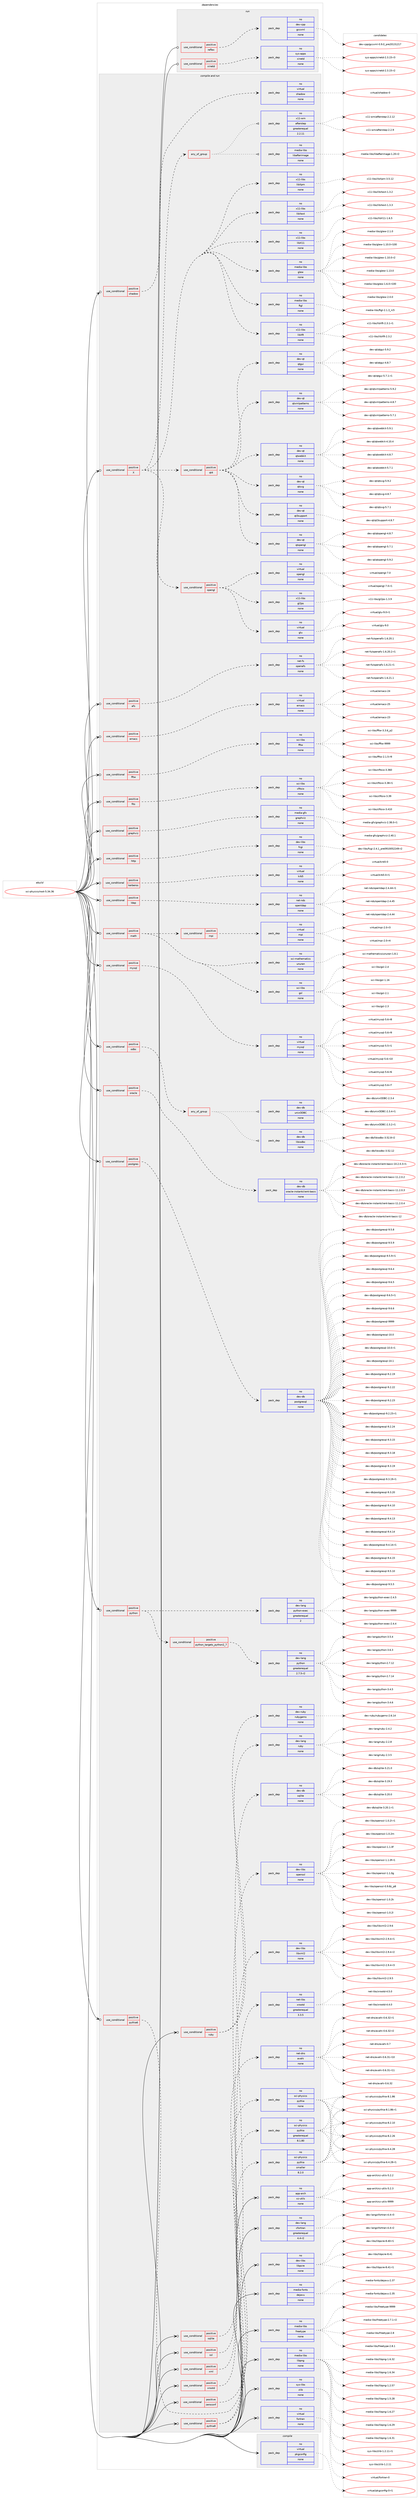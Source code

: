 digraph prolog {

# *************
# Graph options
# *************

newrank=true;
concentrate=true;
compound=true;
graph [rankdir=LR,fontname=Helvetica,fontsize=10,ranksep=1.5];#, ranksep=2.5, nodesep=0.2];
edge  [arrowhead=vee];
node  [fontname=Helvetica,fontsize=10];

# **********
# The ebuild
# **********

subgraph cluster_leftcol {
color=gray;
rank=same;
label=<<i>ebuild</i>>;
id [label="sci-physics/root-5.34.36", color=red, width=4, href="../sci-physics/root-5.34.36.svg"];
}

# ****************
# The dependencies
# ****************

subgraph cluster_midcol {
color=gray;
label=<<i>dependencies</i>>;
subgraph cluster_compile {
fillcolor="#eeeeee";
style=filled;
label=<<i>compile</i>>;
subgraph pack338262 {
dependency458365 [label=<<TABLE BORDER="0" CELLBORDER="1" CELLSPACING="0" CELLPADDING="4" WIDTH="220"><TR><TD ROWSPAN="6" CELLPADDING="30">pack_dep</TD></TR><TR><TD WIDTH="110">no</TD></TR><TR><TD>virtual</TD></TR><TR><TD>pkgconfig</TD></TR><TR><TD>none</TD></TR><TR><TD></TD></TR></TABLE>>, shape=none, color=blue];
}
id:e -> dependency458365:w [weight=20,style="solid",arrowhead="vee"];
}
subgraph cluster_compileandrun {
fillcolor="#eeeeee";
style=filled;
label=<<i>compile and run</i>>;
subgraph cond112078 {
dependency458366 [label=<<TABLE BORDER="0" CELLBORDER="1" CELLSPACING="0" CELLPADDING="4"><TR><TD ROWSPAN="3" CELLPADDING="10">use_conditional</TD></TR><TR><TD>positive</TD></TR><TR><TD>X</TD></TR></TABLE>>, shape=none, color=red];
subgraph pack338263 {
dependency458367 [label=<<TABLE BORDER="0" CELLBORDER="1" CELLSPACING="0" CELLPADDING="4" WIDTH="220"><TR><TD ROWSPAN="6" CELLPADDING="30">pack_dep</TD></TR><TR><TD WIDTH="110">no</TD></TR><TR><TD>media-libs</TD></TR><TR><TD>ftgl</TD></TR><TR><TD>none</TD></TR><TR><TD></TD></TR></TABLE>>, shape=none, color=blue];
}
dependency458366:e -> dependency458367:w [weight=20,style="dashed",arrowhead="vee"];
subgraph pack338264 {
dependency458368 [label=<<TABLE BORDER="0" CELLBORDER="1" CELLSPACING="0" CELLPADDING="4" WIDTH="220"><TR><TD ROWSPAN="6" CELLPADDING="30">pack_dep</TD></TR><TR><TD WIDTH="110">no</TD></TR><TR><TD>media-libs</TD></TR><TR><TD>glew</TD></TR><TR><TD>none</TD></TR><TR><TD></TD></TR></TABLE>>, shape=none, color=blue];
}
dependency458366:e -> dependency458368:w [weight=20,style="dashed",arrowhead="vee"];
subgraph pack338265 {
dependency458369 [label=<<TABLE BORDER="0" CELLBORDER="1" CELLSPACING="0" CELLPADDING="4" WIDTH="220"><TR><TD ROWSPAN="6" CELLPADDING="30">pack_dep</TD></TR><TR><TD WIDTH="110">no</TD></TR><TR><TD>x11-libs</TD></TR><TR><TD>libX11</TD></TR><TR><TD>none</TD></TR><TR><TD></TD></TR></TABLE>>, shape=none, color=blue];
}
dependency458366:e -> dependency458369:w [weight=20,style="dashed",arrowhead="vee"];
subgraph pack338266 {
dependency458370 [label=<<TABLE BORDER="0" CELLBORDER="1" CELLSPACING="0" CELLPADDING="4" WIDTH="220"><TR><TD ROWSPAN="6" CELLPADDING="30">pack_dep</TD></TR><TR><TD WIDTH="110">no</TD></TR><TR><TD>x11-libs</TD></TR><TR><TD>libXext</TD></TR><TR><TD>none</TD></TR><TR><TD></TD></TR></TABLE>>, shape=none, color=blue];
}
dependency458366:e -> dependency458370:w [weight=20,style="dashed",arrowhead="vee"];
subgraph pack338267 {
dependency458371 [label=<<TABLE BORDER="0" CELLBORDER="1" CELLSPACING="0" CELLPADDING="4" WIDTH="220"><TR><TD ROWSPAN="6" CELLPADDING="30">pack_dep</TD></TR><TR><TD WIDTH="110">no</TD></TR><TR><TD>x11-libs</TD></TR><TR><TD>libXpm</TD></TR><TR><TD>none</TD></TR><TR><TD></TD></TR></TABLE>>, shape=none, color=blue];
}
dependency458366:e -> dependency458371:w [weight=20,style="dashed",arrowhead="vee"];
subgraph any7775 {
dependency458372 [label=<<TABLE BORDER="0" CELLBORDER="1" CELLSPACING="0" CELLPADDING="4"><TR><TD CELLPADDING="10">any_of_group</TD></TR></TABLE>>, shape=none, color=red];subgraph pack338268 {
dependency458373 [label=<<TABLE BORDER="0" CELLBORDER="1" CELLSPACING="0" CELLPADDING="4" WIDTH="220"><TR><TD ROWSPAN="6" CELLPADDING="30">pack_dep</TD></TR><TR><TD WIDTH="110">no</TD></TR><TR><TD>media-libs</TD></TR><TR><TD>libafterimage</TD></TR><TR><TD>none</TD></TR><TR><TD></TD></TR></TABLE>>, shape=none, color=blue];
}
dependency458372:e -> dependency458373:w [weight=20,style="dotted",arrowhead="oinv"];
subgraph pack338269 {
dependency458374 [label=<<TABLE BORDER="0" CELLBORDER="1" CELLSPACING="0" CELLPADDING="4" WIDTH="220"><TR><TD ROWSPAN="6" CELLPADDING="30">pack_dep</TD></TR><TR><TD WIDTH="110">no</TD></TR><TR><TD>x11-wm</TD></TR><TR><TD>afterstep</TD></TR><TR><TD>greaterequal</TD></TR><TR><TD>2.2.11</TD></TR></TABLE>>, shape=none, color=blue];
}
dependency458372:e -> dependency458374:w [weight=20,style="dotted",arrowhead="oinv"];
}
dependency458366:e -> dependency458372:w [weight=20,style="dashed",arrowhead="vee"];
subgraph cond112079 {
dependency458375 [label=<<TABLE BORDER="0" CELLBORDER="1" CELLSPACING="0" CELLPADDING="4"><TR><TD ROWSPAN="3" CELLPADDING="10">use_conditional</TD></TR><TR><TD>positive</TD></TR><TR><TD>opengl</TD></TR></TABLE>>, shape=none, color=red];
subgraph pack338270 {
dependency458376 [label=<<TABLE BORDER="0" CELLBORDER="1" CELLSPACING="0" CELLPADDING="4" WIDTH="220"><TR><TD ROWSPAN="6" CELLPADDING="30">pack_dep</TD></TR><TR><TD WIDTH="110">no</TD></TR><TR><TD>virtual</TD></TR><TR><TD>opengl</TD></TR><TR><TD>none</TD></TR><TR><TD></TD></TR></TABLE>>, shape=none, color=blue];
}
dependency458375:e -> dependency458376:w [weight=20,style="dashed",arrowhead="vee"];
subgraph pack338271 {
dependency458377 [label=<<TABLE BORDER="0" CELLBORDER="1" CELLSPACING="0" CELLPADDING="4" WIDTH="220"><TR><TD ROWSPAN="6" CELLPADDING="30">pack_dep</TD></TR><TR><TD WIDTH="110">no</TD></TR><TR><TD>virtual</TD></TR><TR><TD>glu</TD></TR><TR><TD>none</TD></TR><TR><TD></TD></TR></TABLE>>, shape=none, color=blue];
}
dependency458375:e -> dependency458377:w [weight=20,style="dashed",arrowhead="vee"];
subgraph pack338272 {
dependency458378 [label=<<TABLE BORDER="0" CELLBORDER="1" CELLSPACING="0" CELLPADDING="4" WIDTH="220"><TR><TD ROWSPAN="6" CELLPADDING="30">pack_dep</TD></TR><TR><TD WIDTH="110">no</TD></TR><TR><TD>x11-libs</TD></TR><TR><TD>gl2ps</TD></TR><TR><TD>none</TD></TR><TR><TD></TD></TR></TABLE>>, shape=none, color=blue];
}
dependency458375:e -> dependency458378:w [weight=20,style="dashed",arrowhead="vee"];
}
dependency458366:e -> dependency458375:w [weight=20,style="dashed",arrowhead="vee"];
subgraph cond112080 {
dependency458379 [label=<<TABLE BORDER="0" CELLBORDER="1" CELLSPACING="0" CELLPADDING="4"><TR><TD ROWSPAN="3" CELLPADDING="10">use_conditional</TD></TR><TR><TD>positive</TD></TR><TR><TD>qt4</TD></TR></TABLE>>, shape=none, color=red];
subgraph pack338273 {
dependency458380 [label=<<TABLE BORDER="0" CELLBORDER="1" CELLSPACING="0" CELLPADDING="4" WIDTH="220"><TR><TD ROWSPAN="6" CELLPADDING="30">pack_dep</TD></TR><TR><TD WIDTH="110">no</TD></TR><TR><TD>dev-qt</TD></TR><TR><TD>qtgui</TD></TR><TR><TD>none</TD></TR><TR><TD></TD></TR></TABLE>>, shape=none, color=blue];
}
dependency458379:e -> dependency458380:w [weight=20,style="dashed",arrowhead="vee"];
subgraph pack338274 {
dependency458381 [label=<<TABLE BORDER="0" CELLBORDER="1" CELLSPACING="0" CELLPADDING="4" WIDTH="220"><TR><TD ROWSPAN="6" CELLPADDING="30">pack_dep</TD></TR><TR><TD WIDTH="110">no</TD></TR><TR><TD>dev-qt</TD></TR><TR><TD>qtopengl</TD></TR><TR><TD>none</TD></TR><TR><TD></TD></TR></TABLE>>, shape=none, color=blue];
}
dependency458379:e -> dependency458381:w [weight=20,style="dashed",arrowhead="vee"];
subgraph pack338275 {
dependency458382 [label=<<TABLE BORDER="0" CELLBORDER="1" CELLSPACING="0" CELLPADDING="4" WIDTH="220"><TR><TD ROWSPAN="6" CELLPADDING="30">pack_dep</TD></TR><TR><TD WIDTH="110">no</TD></TR><TR><TD>dev-qt</TD></TR><TR><TD>qt3support</TD></TR><TR><TD>none</TD></TR><TR><TD></TD></TR></TABLE>>, shape=none, color=blue];
}
dependency458379:e -> dependency458382:w [weight=20,style="dashed",arrowhead="vee"];
subgraph pack338276 {
dependency458383 [label=<<TABLE BORDER="0" CELLBORDER="1" CELLSPACING="0" CELLPADDING="4" WIDTH="220"><TR><TD ROWSPAN="6" CELLPADDING="30">pack_dep</TD></TR><TR><TD WIDTH="110">no</TD></TR><TR><TD>dev-qt</TD></TR><TR><TD>qtsvg</TD></TR><TR><TD>none</TD></TR><TR><TD></TD></TR></TABLE>>, shape=none, color=blue];
}
dependency458379:e -> dependency458383:w [weight=20,style="dashed",arrowhead="vee"];
subgraph pack338277 {
dependency458384 [label=<<TABLE BORDER="0" CELLBORDER="1" CELLSPACING="0" CELLPADDING="4" WIDTH="220"><TR><TD ROWSPAN="6" CELLPADDING="30">pack_dep</TD></TR><TR><TD WIDTH="110">no</TD></TR><TR><TD>dev-qt</TD></TR><TR><TD>qtwebkit</TD></TR><TR><TD>none</TD></TR><TR><TD></TD></TR></TABLE>>, shape=none, color=blue];
}
dependency458379:e -> dependency458384:w [weight=20,style="dashed",arrowhead="vee"];
subgraph pack338278 {
dependency458385 [label=<<TABLE BORDER="0" CELLBORDER="1" CELLSPACING="0" CELLPADDING="4" WIDTH="220"><TR><TD ROWSPAN="6" CELLPADDING="30">pack_dep</TD></TR><TR><TD WIDTH="110">no</TD></TR><TR><TD>dev-qt</TD></TR><TR><TD>qtxmlpatterns</TD></TR><TR><TD>none</TD></TR><TR><TD></TD></TR></TABLE>>, shape=none, color=blue];
}
dependency458379:e -> dependency458385:w [weight=20,style="dashed",arrowhead="vee"];
}
dependency458366:e -> dependency458379:w [weight=20,style="dashed",arrowhead="vee"];
subgraph pack338279 {
dependency458386 [label=<<TABLE BORDER="0" CELLBORDER="1" CELLSPACING="0" CELLPADDING="4" WIDTH="220"><TR><TD ROWSPAN="6" CELLPADDING="30">pack_dep</TD></TR><TR><TD WIDTH="110">no</TD></TR><TR><TD>x11-libs</TD></TR><TR><TD>libXft</TD></TR><TR><TD>none</TD></TR><TR><TD></TD></TR></TABLE>>, shape=none, color=blue];
}
dependency458366:e -> dependency458386:w [weight=20,style="dashed",arrowhead="vee"];
}
id:e -> dependency458366:w [weight=20,style="solid",arrowhead="odotvee"];
subgraph cond112081 {
dependency458387 [label=<<TABLE BORDER="0" CELLBORDER="1" CELLSPACING="0" CELLPADDING="4"><TR><TD ROWSPAN="3" CELLPADDING="10">use_conditional</TD></TR><TR><TD>positive</TD></TR><TR><TD>afs</TD></TR></TABLE>>, shape=none, color=red];
subgraph pack338280 {
dependency458388 [label=<<TABLE BORDER="0" CELLBORDER="1" CELLSPACING="0" CELLPADDING="4" WIDTH="220"><TR><TD ROWSPAN="6" CELLPADDING="30">pack_dep</TD></TR><TR><TD WIDTH="110">no</TD></TR><TR><TD>net-fs</TD></TR><TR><TD>openafs</TD></TR><TR><TD>none</TD></TR><TR><TD></TD></TR></TABLE>>, shape=none, color=blue];
}
dependency458387:e -> dependency458388:w [weight=20,style="dashed",arrowhead="vee"];
}
id:e -> dependency458387:w [weight=20,style="solid",arrowhead="odotvee"];
subgraph cond112082 {
dependency458389 [label=<<TABLE BORDER="0" CELLBORDER="1" CELLSPACING="0" CELLPADDING="4"><TR><TD ROWSPAN="3" CELLPADDING="10">use_conditional</TD></TR><TR><TD>positive</TD></TR><TR><TD>emacs</TD></TR></TABLE>>, shape=none, color=red];
subgraph pack338281 {
dependency458390 [label=<<TABLE BORDER="0" CELLBORDER="1" CELLSPACING="0" CELLPADDING="4" WIDTH="220"><TR><TD ROWSPAN="6" CELLPADDING="30">pack_dep</TD></TR><TR><TD WIDTH="110">no</TD></TR><TR><TD>virtual</TD></TR><TR><TD>emacs</TD></TR><TR><TD>none</TD></TR><TR><TD></TD></TR></TABLE>>, shape=none, color=blue];
}
dependency458389:e -> dependency458390:w [weight=20,style="dashed",arrowhead="vee"];
}
id:e -> dependency458389:w [weight=20,style="solid",arrowhead="odotvee"];
subgraph cond112083 {
dependency458391 [label=<<TABLE BORDER="0" CELLBORDER="1" CELLSPACING="0" CELLPADDING="4"><TR><TD ROWSPAN="3" CELLPADDING="10">use_conditional</TD></TR><TR><TD>positive</TD></TR><TR><TD>fftw</TD></TR></TABLE>>, shape=none, color=red];
subgraph pack338282 {
dependency458392 [label=<<TABLE BORDER="0" CELLBORDER="1" CELLSPACING="0" CELLPADDING="4" WIDTH="220"><TR><TD ROWSPAN="6" CELLPADDING="30">pack_dep</TD></TR><TR><TD WIDTH="110">no</TD></TR><TR><TD>sci-libs</TD></TR><TR><TD>fftw</TD></TR><TR><TD>none</TD></TR><TR><TD></TD></TR></TABLE>>, shape=none, color=blue];
}
dependency458391:e -> dependency458392:w [weight=20,style="dashed",arrowhead="vee"];
}
id:e -> dependency458391:w [weight=20,style="solid",arrowhead="odotvee"];
subgraph cond112084 {
dependency458393 [label=<<TABLE BORDER="0" CELLBORDER="1" CELLSPACING="0" CELLPADDING="4"><TR><TD ROWSPAN="3" CELLPADDING="10">use_conditional</TD></TR><TR><TD>positive</TD></TR><TR><TD>fits</TD></TR></TABLE>>, shape=none, color=red];
subgraph pack338283 {
dependency458394 [label=<<TABLE BORDER="0" CELLBORDER="1" CELLSPACING="0" CELLPADDING="4" WIDTH="220"><TR><TD ROWSPAN="6" CELLPADDING="30">pack_dep</TD></TR><TR><TD WIDTH="110">no</TD></TR><TR><TD>sci-libs</TD></TR><TR><TD>cfitsio</TD></TR><TR><TD>none</TD></TR><TR><TD></TD></TR></TABLE>>, shape=none, color=blue];
}
dependency458393:e -> dependency458394:w [weight=20,style="dashed",arrowhead="vee"];
}
id:e -> dependency458393:w [weight=20,style="solid",arrowhead="odotvee"];
subgraph cond112085 {
dependency458395 [label=<<TABLE BORDER="0" CELLBORDER="1" CELLSPACING="0" CELLPADDING="4"><TR><TD ROWSPAN="3" CELLPADDING="10">use_conditional</TD></TR><TR><TD>positive</TD></TR><TR><TD>graphviz</TD></TR></TABLE>>, shape=none, color=red];
subgraph pack338284 {
dependency458396 [label=<<TABLE BORDER="0" CELLBORDER="1" CELLSPACING="0" CELLPADDING="4" WIDTH="220"><TR><TD ROWSPAN="6" CELLPADDING="30">pack_dep</TD></TR><TR><TD WIDTH="110">no</TD></TR><TR><TD>media-gfx</TD></TR><TR><TD>graphviz</TD></TR><TR><TD>none</TD></TR><TR><TD></TD></TR></TABLE>>, shape=none, color=blue];
}
dependency458395:e -> dependency458396:w [weight=20,style="dashed",arrowhead="vee"];
}
id:e -> dependency458395:w [weight=20,style="solid",arrowhead="odotvee"];
subgraph cond112086 {
dependency458397 [label=<<TABLE BORDER="0" CELLBORDER="1" CELLSPACING="0" CELLPADDING="4"><TR><TD ROWSPAN="3" CELLPADDING="10">use_conditional</TD></TR><TR><TD>positive</TD></TR><TR><TD>http</TD></TR></TABLE>>, shape=none, color=red];
subgraph pack338285 {
dependency458398 [label=<<TABLE BORDER="0" CELLBORDER="1" CELLSPACING="0" CELLPADDING="4" WIDTH="220"><TR><TD ROWSPAN="6" CELLPADDING="30">pack_dep</TD></TR><TR><TD WIDTH="110">no</TD></TR><TR><TD>dev-libs</TD></TR><TR><TD>fcgi</TD></TR><TR><TD>none</TD></TR><TR><TD></TD></TR></TABLE>>, shape=none, color=blue];
}
dependency458397:e -> dependency458398:w [weight=20,style="dashed",arrowhead="vee"];
}
id:e -> dependency458397:w [weight=20,style="solid",arrowhead="odotvee"];
subgraph cond112087 {
dependency458399 [label=<<TABLE BORDER="0" CELLBORDER="1" CELLSPACING="0" CELLPADDING="4"><TR><TD ROWSPAN="3" CELLPADDING="10">use_conditional</TD></TR><TR><TD>positive</TD></TR><TR><TD>kerberos</TD></TR></TABLE>>, shape=none, color=red];
subgraph pack338286 {
dependency458400 [label=<<TABLE BORDER="0" CELLBORDER="1" CELLSPACING="0" CELLPADDING="4" WIDTH="220"><TR><TD ROWSPAN="6" CELLPADDING="30">pack_dep</TD></TR><TR><TD WIDTH="110">no</TD></TR><TR><TD>virtual</TD></TR><TR><TD>krb5</TD></TR><TR><TD>none</TD></TR><TR><TD></TD></TR></TABLE>>, shape=none, color=blue];
}
dependency458399:e -> dependency458400:w [weight=20,style="dashed",arrowhead="vee"];
}
id:e -> dependency458399:w [weight=20,style="solid",arrowhead="odotvee"];
subgraph cond112088 {
dependency458401 [label=<<TABLE BORDER="0" CELLBORDER="1" CELLSPACING="0" CELLPADDING="4"><TR><TD ROWSPAN="3" CELLPADDING="10">use_conditional</TD></TR><TR><TD>positive</TD></TR><TR><TD>ldap</TD></TR></TABLE>>, shape=none, color=red];
subgraph pack338287 {
dependency458402 [label=<<TABLE BORDER="0" CELLBORDER="1" CELLSPACING="0" CELLPADDING="4" WIDTH="220"><TR><TD ROWSPAN="6" CELLPADDING="30">pack_dep</TD></TR><TR><TD WIDTH="110">no</TD></TR><TR><TD>net-nds</TD></TR><TR><TD>openldap</TD></TR><TR><TD>none</TD></TR><TR><TD></TD></TR></TABLE>>, shape=none, color=blue];
}
dependency458401:e -> dependency458402:w [weight=20,style="dashed",arrowhead="vee"];
}
id:e -> dependency458401:w [weight=20,style="solid",arrowhead="odotvee"];
subgraph cond112089 {
dependency458403 [label=<<TABLE BORDER="0" CELLBORDER="1" CELLSPACING="0" CELLPADDING="4"><TR><TD ROWSPAN="3" CELLPADDING="10">use_conditional</TD></TR><TR><TD>positive</TD></TR><TR><TD>math</TD></TR></TABLE>>, shape=none, color=red];
subgraph pack338288 {
dependency458404 [label=<<TABLE BORDER="0" CELLBORDER="1" CELLSPACING="0" CELLPADDING="4" WIDTH="220"><TR><TD ROWSPAN="6" CELLPADDING="30">pack_dep</TD></TR><TR><TD WIDTH="110">no</TD></TR><TR><TD>sci-libs</TD></TR><TR><TD>gsl</TD></TR><TR><TD>none</TD></TR><TR><TD></TD></TR></TABLE>>, shape=none, color=blue];
}
dependency458403:e -> dependency458404:w [weight=20,style="dashed",arrowhead="vee"];
subgraph pack338289 {
dependency458405 [label=<<TABLE BORDER="0" CELLBORDER="1" CELLSPACING="0" CELLPADDING="4" WIDTH="220"><TR><TD ROWSPAN="6" CELLPADDING="30">pack_dep</TD></TR><TR><TD WIDTH="110">no</TD></TR><TR><TD>sci-mathematics</TD></TR><TR><TD>unuran</TD></TR><TR><TD>none</TD></TR><TR><TD></TD></TR></TABLE>>, shape=none, color=blue];
}
dependency458403:e -> dependency458405:w [weight=20,style="dashed",arrowhead="vee"];
subgraph cond112090 {
dependency458406 [label=<<TABLE BORDER="0" CELLBORDER="1" CELLSPACING="0" CELLPADDING="4"><TR><TD ROWSPAN="3" CELLPADDING="10">use_conditional</TD></TR><TR><TD>positive</TD></TR><TR><TD>mpi</TD></TR></TABLE>>, shape=none, color=red];
subgraph pack338290 {
dependency458407 [label=<<TABLE BORDER="0" CELLBORDER="1" CELLSPACING="0" CELLPADDING="4" WIDTH="220"><TR><TD ROWSPAN="6" CELLPADDING="30">pack_dep</TD></TR><TR><TD WIDTH="110">no</TD></TR><TR><TD>virtual</TD></TR><TR><TD>mpi</TD></TR><TR><TD>none</TD></TR><TR><TD></TD></TR></TABLE>>, shape=none, color=blue];
}
dependency458406:e -> dependency458407:w [weight=20,style="dashed",arrowhead="vee"];
}
dependency458403:e -> dependency458406:w [weight=20,style="dashed",arrowhead="vee"];
}
id:e -> dependency458403:w [weight=20,style="solid",arrowhead="odotvee"];
subgraph cond112091 {
dependency458408 [label=<<TABLE BORDER="0" CELLBORDER="1" CELLSPACING="0" CELLPADDING="4"><TR><TD ROWSPAN="3" CELLPADDING="10">use_conditional</TD></TR><TR><TD>positive</TD></TR><TR><TD>mysql</TD></TR></TABLE>>, shape=none, color=red];
subgraph pack338291 {
dependency458409 [label=<<TABLE BORDER="0" CELLBORDER="1" CELLSPACING="0" CELLPADDING="4" WIDTH="220"><TR><TD ROWSPAN="6" CELLPADDING="30">pack_dep</TD></TR><TR><TD WIDTH="110">no</TD></TR><TR><TD>virtual</TD></TR><TR><TD>mysql</TD></TR><TR><TD>none</TD></TR><TR><TD></TD></TR></TABLE>>, shape=none, color=blue];
}
dependency458408:e -> dependency458409:w [weight=20,style="dashed",arrowhead="vee"];
}
id:e -> dependency458408:w [weight=20,style="solid",arrowhead="odotvee"];
subgraph cond112092 {
dependency458410 [label=<<TABLE BORDER="0" CELLBORDER="1" CELLSPACING="0" CELLPADDING="4"><TR><TD ROWSPAN="3" CELLPADDING="10">use_conditional</TD></TR><TR><TD>positive</TD></TR><TR><TD>odbc</TD></TR></TABLE>>, shape=none, color=red];
subgraph any7776 {
dependency458411 [label=<<TABLE BORDER="0" CELLBORDER="1" CELLSPACING="0" CELLPADDING="4"><TR><TD CELLPADDING="10">any_of_group</TD></TR></TABLE>>, shape=none, color=red];subgraph pack338292 {
dependency458412 [label=<<TABLE BORDER="0" CELLBORDER="1" CELLSPACING="0" CELLPADDING="4" WIDTH="220"><TR><TD ROWSPAN="6" CELLPADDING="30">pack_dep</TD></TR><TR><TD WIDTH="110">no</TD></TR><TR><TD>dev-db</TD></TR><TR><TD>libiodbc</TD></TR><TR><TD>none</TD></TR><TR><TD></TD></TR></TABLE>>, shape=none, color=blue];
}
dependency458411:e -> dependency458412:w [weight=20,style="dotted",arrowhead="oinv"];
subgraph pack338293 {
dependency458413 [label=<<TABLE BORDER="0" CELLBORDER="1" CELLSPACING="0" CELLPADDING="4" WIDTH="220"><TR><TD ROWSPAN="6" CELLPADDING="30">pack_dep</TD></TR><TR><TD WIDTH="110">no</TD></TR><TR><TD>dev-db</TD></TR><TR><TD>unixODBC</TD></TR><TR><TD>none</TD></TR><TR><TD></TD></TR></TABLE>>, shape=none, color=blue];
}
dependency458411:e -> dependency458413:w [weight=20,style="dotted",arrowhead="oinv"];
}
dependency458410:e -> dependency458411:w [weight=20,style="dashed",arrowhead="vee"];
}
id:e -> dependency458410:w [weight=20,style="solid",arrowhead="odotvee"];
subgraph cond112093 {
dependency458414 [label=<<TABLE BORDER="0" CELLBORDER="1" CELLSPACING="0" CELLPADDING="4"><TR><TD ROWSPAN="3" CELLPADDING="10">use_conditional</TD></TR><TR><TD>positive</TD></TR><TR><TD>oracle</TD></TR></TABLE>>, shape=none, color=red];
subgraph pack338294 {
dependency458415 [label=<<TABLE BORDER="0" CELLBORDER="1" CELLSPACING="0" CELLPADDING="4" WIDTH="220"><TR><TD ROWSPAN="6" CELLPADDING="30">pack_dep</TD></TR><TR><TD WIDTH="110">no</TD></TR><TR><TD>dev-db</TD></TR><TR><TD>oracle-instantclient-basic</TD></TR><TR><TD>none</TD></TR><TR><TD></TD></TR></TABLE>>, shape=none, color=blue];
}
dependency458414:e -> dependency458415:w [weight=20,style="dashed",arrowhead="vee"];
}
id:e -> dependency458414:w [weight=20,style="solid",arrowhead="odotvee"];
subgraph cond112094 {
dependency458416 [label=<<TABLE BORDER="0" CELLBORDER="1" CELLSPACING="0" CELLPADDING="4"><TR><TD ROWSPAN="3" CELLPADDING="10">use_conditional</TD></TR><TR><TD>positive</TD></TR><TR><TD>postgres</TD></TR></TABLE>>, shape=none, color=red];
subgraph pack338295 {
dependency458417 [label=<<TABLE BORDER="0" CELLBORDER="1" CELLSPACING="0" CELLPADDING="4" WIDTH="220"><TR><TD ROWSPAN="6" CELLPADDING="30">pack_dep</TD></TR><TR><TD WIDTH="110">no</TD></TR><TR><TD>dev-db</TD></TR><TR><TD>postgresql</TD></TR><TR><TD>none</TD></TR><TR><TD></TD></TR></TABLE>>, shape=none, color=blue];
}
dependency458416:e -> dependency458417:w [weight=20,style="dashed",arrowhead="vee"];
}
id:e -> dependency458416:w [weight=20,style="solid",arrowhead="odotvee"];
subgraph cond112095 {
dependency458418 [label=<<TABLE BORDER="0" CELLBORDER="1" CELLSPACING="0" CELLPADDING="4"><TR><TD ROWSPAN="3" CELLPADDING="10">use_conditional</TD></TR><TR><TD>positive</TD></TR><TR><TD>pythia6</TD></TR></TABLE>>, shape=none, color=red];
subgraph pack338296 {
dependency458419 [label=<<TABLE BORDER="0" CELLBORDER="1" CELLSPACING="0" CELLPADDING="4" WIDTH="220"><TR><TD ROWSPAN="6" CELLPADDING="30">pack_dep</TD></TR><TR><TD WIDTH="110">no</TD></TR><TR><TD>sci-physics</TD></TR><TR><TD>pythia</TD></TR><TR><TD>none</TD></TR><TR><TD></TD></TR></TABLE>>, shape=none, color=blue];
}
dependency458418:e -> dependency458419:w [weight=20,style="dashed",arrowhead="vee"];
}
id:e -> dependency458418:w [weight=20,style="solid",arrowhead="odotvee"];
subgraph cond112096 {
dependency458420 [label=<<TABLE BORDER="0" CELLBORDER="1" CELLSPACING="0" CELLPADDING="4"><TR><TD ROWSPAN="3" CELLPADDING="10">use_conditional</TD></TR><TR><TD>positive</TD></TR><TR><TD>pythia8</TD></TR></TABLE>>, shape=none, color=red];
subgraph pack338297 {
dependency458421 [label=<<TABLE BORDER="0" CELLBORDER="1" CELLSPACING="0" CELLPADDING="4" WIDTH="220"><TR><TD ROWSPAN="6" CELLPADDING="30">pack_dep</TD></TR><TR><TD WIDTH="110">no</TD></TR><TR><TD>sci-physics</TD></TR><TR><TD>pythia</TD></TR><TR><TD>greaterequal</TD></TR><TR><TD>8.1.80</TD></TR></TABLE>>, shape=none, color=blue];
}
dependency458420:e -> dependency458421:w [weight=20,style="dashed",arrowhead="vee"];
subgraph pack338298 {
dependency458422 [label=<<TABLE BORDER="0" CELLBORDER="1" CELLSPACING="0" CELLPADDING="4" WIDTH="220"><TR><TD ROWSPAN="6" CELLPADDING="30">pack_dep</TD></TR><TR><TD WIDTH="110">no</TD></TR><TR><TD>sci-physics</TD></TR><TR><TD>pythia</TD></TR><TR><TD>smaller</TD></TR><TR><TD>8.2.0</TD></TR></TABLE>>, shape=none, color=blue];
}
dependency458420:e -> dependency458422:w [weight=20,style="dashed",arrowhead="vee"];
}
id:e -> dependency458420:w [weight=20,style="solid",arrowhead="odotvee"];
subgraph cond112097 {
dependency458423 [label=<<TABLE BORDER="0" CELLBORDER="1" CELLSPACING="0" CELLPADDING="4"><TR><TD ROWSPAN="3" CELLPADDING="10">use_conditional</TD></TR><TR><TD>positive</TD></TR><TR><TD>python</TD></TR></TABLE>>, shape=none, color=red];
subgraph cond112098 {
dependency458424 [label=<<TABLE BORDER="0" CELLBORDER="1" CELLSPACING="0" CELLPADDING="4"><TR><TD ROWSPAN="3" CELLPADDING="10">use_conditional</TD></TR><TR><TD>positive</TD></TR><TR><TD>python_targets_python2_7</TD></TR></TABLE>>, shape=none, color=red];
subgraph pack338299 {
dependency458425 [label=<<TABLE BORDER="0" CELLBORDER="1" CELLSPACING="0" CELLPADDING="4" WIDTH="220"><TR><TD ROWSPAN="6" CELLPADDING="30">pack_dep</TD></TR><TR><TD WIDTH="110">no</TD></TR><TR><TD>dev-lang</TD></TR><TR><TD>python</TD></TR><TR><TD>greaterequal</TD></TR><TR><TD>2.7.5-r2</TD></TR></TABLE>>, shape=none, color=blue];
}
dependency458424:e -> dependency458425:w [weight=20,style="dashed",arrowhead="vee"];
}
dependency458423:e -> dependency458424:w [weight=20,style="dashed",arrowhead="vee"];
subgraph pack338300 {
dependency458426 [label=<<TABLE BORDER="0" CELLBORDER="1" CELLSPACING="0" CELLPADDING="4" WIDTH="220"><TR><TD ROWSPAN="6" CELLPADDING="30">pack_dep</TD></TR><TR><TD WIDTH="110">no</TD></TR><TR><TD>dev-lang</TD></TR><TR><TD>python-exec</TD></TR><TR><TD>greaterequal</TD></TR><TR><TD>2</TD></TR></TABLE>>, shape=none, color=blue];
}
dependency458423:e -> dependency458426:w [weight=20,style="dashed",arrowhead="vee"];
}
id:e -> dependency458423:w [weight=20,style="solid",arrowhead="odotvee"];
subgraph cond112099 {
dependency458427 [label=<<TABLE BORDER="0" CELLBORDER="1" CELLSPACING="0" CELLPADDING="4"><TR><TD ROWSPAN="3" CELLPADDING="10">use_conditional</TD></TR><TR><TD>positive</TD></TR><TR><TD>ruby</TD></TR></TABLE>>, shape=none, color=red];
subgraph pack338301 {
dependency458428 [label=<<TABLE BORDER="0" CELLBORDER="1" CELLSPACING="0" CELLPADDING="4" WIDTH="220"><TR><TD ROWSPAN="6" CELLPADDING="30">pack_dep</TD></TR><TR><TD WIDTH="110">no</TD></TR><TR><TD>dev-lang</TD></TR><TR><TD>ruby</TD></TR><TR><TD>none</TD></TR><TR><TD></TD></TR></TABLE>>, shape=none, color=blue];
}
dependency458427:e -> dependency458428:w [weight=20,style="dashed",arrowhead="vee"];
subgraph pack338302 {
dependency458429 [label=<<TABLE BORDER="0" CELLBORDER="1" CELLSPACING="0" CELLPADDING="4" WIDTH="220"><TR><TD ROWSPAN="6" CELLPADDING="30">pack_dep</TD></TR><TR><TD WIDTH="110">no</TD></TR><TR><TD>dev-ruby</TD></TR><TR><TD>rubygems</TD></TR><TR><TD>none</TD></TR><TR><TD></TD></TR></TABLE>>, shape=none, color=blue];
}
dependency458427:e -> dependency458429:w [weight=20,style="dashed",arrowhead="vee"];
}
id:e -> dependency458427:w [weight=20,style="solid",arrowhead="odotvee"];
subgraph cond112100 {
dependency458430 [label=<<TABLE BORDER="0" CELLBORDER="1" CELLSPACING="0" CELLPADDING="4"><TR><TD ROWSPAN="3" CELLPADDING="10">use_conditional</TD></TR><TR><TD>positive</TD></TR><TR><TD>shadow</TD></TR></TABLE>>, shape=none, color=red];
subgraph pack338303 {
dependency458431 [label=<<TABLE BORDER="0" CELLBORDER="1" CELLSPACING="0" CELLPADDING="4" WIDTH="220"><TR><TD ROWSPAN="6" CELLPADDING="30">pack_dep</TD></TR><TR><TD WIDTH="110">no</TD></TR><TR><TD>virtual</TD></TR><TR><TD>shadow</TD></TR><TR><TD>none</TD></TR><TR><TD></TD></TR></TABLE>>, shape=none, color=blue];
}
dependency458430:e -> dependency458431:w [weight=20,style="dashed",arrowhead="vee"];
}
id:e -> dependency458430:w [weight=20,style="solid",arrowhead="odotvee"];
subgraph cond112101 {
dependency458432 [label=<<TABLE BORDER="0" CELLBORDER="1" CELLSPACING="0" CELLPADDING="4"><TR><TD ROWSPAN="3" CELLPADDING="10">use_conditional</TD></TR><TR><TD>positive</TD></TR><TR><TD>sqlite</TD></TR></TABLE>>, shape=none, color=red];
subgraph pack338304 {
dependency458433 [label=<<TABLE BORDER="0" CELLBORDER="1" CELLSPACING="0" CELLPADDING="4" WIDTH="220"><TR><TD ROWSPAN="6" CELLPADDING="30">pack_dep</TD></TR><TR><TD WIDTH="110">no</TD></TR><TR><TD>dev-db</TD></TR><TR><TD>sqlite</TD></TR><TR><TD>none</TD></TR><TR><TD></TD></TR></TABLE>>, shape=none, color=blue];
}
dependency458432:e -> dependency458433:w [weight=20,style="dashed",arrowhead="vee"];
}
id:e -> dependency458432:w [weight=20,style="solid",arrowhead="odotvee"];
subgraph cond112102 {
dependency458434 [label=<<TABLE BORDER="0" CELLBORDER="1" CELLSPACING="0" CELLPADDING="4"><TR><TD ROWSPAN="3" CELLPADDING="10">use_conditional</TD></TR><TR><TD>positive</TD></TR><TR><TD>ssl</TD></TR></TABLE>>, shape=none, color=red];
subgraph pack338305 {
dependency458435 [label=<<TABLE BORDER="0" CELLBORDER="1" CELLSPACING="0" CELLPADDING="4" WIDTH="220"><TR><TD ROWSPAN="6" CELLPADDING="30">pack_dep</TD></TR><TR><TD WIDTH="110">no</TD></TR><TR><TD>dev-libs</TD></TR><TR><TD>openssl</TD></TR><TR><TD>none</TD></TR><TR><TD></TD></TR></TABLE>>, shape=none, color=blue];
}
dependency458434:e -> dependency458435:w [weight=20,style="dashed",arrowhead="vee"];
}
id:e -> dependency458434:w [weight=20,style="solid",arrowhead="odotvee"];
subgraph cond112103 {
dependency458436 [label=<<TABLE BORDER="0" CELLBORDER="1" CELLSPACING="0" CELLPADDING="4"><TR><TD ROWSPAN="3" CELLPADDING="10">use_conditional</TD></TR><TR><TD>positive</TD></TR><TR><TD>xml</TD></TR></TABLE>>, shape=none, color=red];
subgraph pack338306 {
dependency458437 [label=<<TABLE BORDER="0" CELLBORDER="1" CELLSPACING="0" CELLPADDING="4" WIDTH="220"><TR><TD ROWSPAN="6" CELLPADDING="30">pack_dep</TD></TR><TR><TD WIDTH="110">no</TD></TR><TR><TD>dev-libs</TD></TR><TR><TD>libxml2</TD></TR><TR><TD>none</TD></TR><TR><TD></TD></TR></TABLE>>, shape=none, color=blue];
}
dependency458436:e -> dependency458437:w [weight=20,style="dashed",arrowhead="vee"];
}
id:e -> dependency458436:w [weight=20,style="solid",arrowhead="odotvee"];
subgraph cond112104 {
dependency458438 [label=<<TABLE BORDER="0" CELLBORDER="1" CELLSPACING="0" CELLPADDING="4"><TR><TD ROWSPAN="3" CELLPADDING="10">use_conditional</TD></TR><TR><TD>positive</TD></TR><TR><TD>xrootd</TD></TR></TABLE>>, shape=none, color=red];
subgraph pack338307 {
dependency458439 [label=<<TABLE BORDER="0" CELLBORDER="1" CELLSPACING="0" CELLPADDING="4" WIDTH="220"><TR><TD ROWSPAN="6" CELLPADDING="30">pack_dep</TD></TR><TR><TD WIDTH="110">no</TD></TR><TR><TD>net-libs</TD></TR><TR><TD>xrootd</TD></TR><TR><TD>greaterequal</TD></TR><TR><TD>3.3.5</TD></TR></TABLE>>, shape=none, color=blue];
}
dependency458438:e -> dependency458439:w [weight=20,style="dashed",arrowhead="vee"];
}
id:e -> dependency458438:w [weight=20,style="solid",arrowhead="odotvee"];
subgraph cond112105 {
dependency458440 [label=<<TABLE BORDER="0" CELLBORDER="1" CELLSPACING="0" CELLPADDING="4"><TR><TD ROWSPAN="3" CELLPADDING="10">use_conditional</TD></TR><TR><TD>positive</TD></TR><TR><TD>zeroconf</TD></TR></TABLE>>, shape=none, color=red];
subgraph pack338308 {
dependency458441 [label=<<TABLE BORDER="0" CELLBORDER="1" CELLSPACING="0" CELLPADDING="4" WIDTH="220"><TR><TD ROWSPAN="6" CELLPADDING="30">pack_dep</TD></TR><TR><TD WIDTH="110">no</TD></TR><TR><TD>net-dns</TD></TR><TR><TD>avahi</TD></TR><TR><TD>none</TD></TR><TR><TD></TD></TR></TABLE>>, shape=none, color=blue];
}
dependency458440:e -> dependency458441:w [weight=20,style="dashed",arrowhead="vee"];
}
id:e -> dependency458440:w [weight=20,style="solid",arrowhead="odotvee"];
subgraph pack338309 {
dependency458442 [label=<<TABLE BORDER="0" CELLBORDER="1" CELLSPACING="0" CELLPADDING="4" WIDTH="220"><TR><TD ROWSPAN="6" CELLPADDING="30">pack_dep</TD></TR><TR><TD WIDTH="110">no</TD></TR><TR><TD>app-arch</TD></TR><TR><TD>xz-utils</TD></TR><TR><TD>none</TD></TR><TR><TD></TD></TR></TABLE>>, shape=none, color=blue];
}
id:e -> dependency458442:w [weight=20,style="solid",arrowhead="odotvee"];
subgraph pack338310 {
dependency458443 [label=<<TABLE BORDER="0" CELLBORDER="1" CELLSPACING="0" CELLPADDING="4" WIDTH="220"><TR><TD ROWSPAN="6" CELLPADDING="30">pack_dep</TD></TR><TR><TD WIDTH="110">no</TD></TR><TR><TD>dev-lang</TD></TR><TR><TD>cfortran</TD></TR><TR><TD>greaterequal</TD></TR><TR><TD>4.4-r2</TD></TR></TABLE>>, shape=none, color=blue];
}
id:e -> dependency458443:w [weight=20,style="solid",arrowhead="odotvee"];
subgraph pack338311 {
dependency458444 [label=<<TABLE BORDER="0" CELLBORDER="1" CELLSPACING="0" CELLPADDING="4" WIDTH="220"><TR><TD ROWSPAN="6" CELLPADDING="30">pack_dep</TD></TR><TR><TD WIDTH="110">no</TD></TR><TR><TD>dev-libs</TD></TR><TR><TD>libpcre</TD></TR><TR><TD>none</TD></TR><TR><TD></TD></TR></TABLE>>, shape=none, color=blue];
}
id:e -> dependency458444:w [weight=20,style="solid",arrowhead="odotvee"];
subgraph pack338312 {
dependency458445 [label=<<TABLE BORDER="0" CELLBORDER="1" CELLSPACING="0" CELLPADDING="4" WIDTH="220"><TR><TD ROWSPAN="6" CELLPADDING="30">pack_dep</TD></TR><TR><TD WIDTH="110">no</TD></TR><TR><TD>media-fonts</TD></TR><TR><TD>dejavu</TD></TR><TR><TD>none</TD></TR><TR><TD></TD></TR></TABLE>>, shape=none, color=blue];
}
id:e -> dependency458445:w [weight=20,style="solid",arrowhead="odotvee"];
subgraph pack338313 {
dependency458446 [label=<<TABLE BORDER="0" CELLBORDER="1" CELLSPACING="0" CELLPADDING="4" WIDTH="220"><TR><TD ROWSPAN="6" CELLPADDING="30">pack_dep</TD></TR><TR><TD WIDTH="110">no</TD></TR><TR><TD>media-libs</TD></TR><TR><TD>freetype</TD></TR><TR><TD>none</TD></TR><TR><TD></TD></TR></TABLE>>, shape=none, color=blue];
}
id:e -> dependency458446:w [weight=20,style="solid",arrowhead="odotvee"];
subgraph pack338314 {
dependency458447 [label=<<TABLE BORDER="0" CELLBORDER="1" CELLSPACING="0" CELLPADDING="4" WIDTH="220"><TR><TD ROWSPAN="6" CELLPADDING="30">pack_dep</TD></TR><TR><TD WIDTH="110">no</TD></TR><TR><TD>media-libs</TD></TR><TR><TD>libpng</TD></TR><TR><TD>none</TD></TR><TR><TD></TD></TR></TABLE>>, shape=none, color=blue];
}
id:e -> dependency458447:w [weight=20,style="solid",arrowhead="odotvee"];
subgraph pack338315 {
dependency458448 [label=<<TABLE BORDER="0" CELLBORDER="1" CELLSPACING="0" CELLPADDING="4" WIDTH="220"><TR><TD ROWSPAN="6" CELLPADDING="30">pack_dep</TD></TR><TR><TD WIDTH="110">no</TD></TR><TR><TD>sys-libs</TD></TR><TR><TD>zlib</TD></TR><TR><TD>none</TD></TR><TR><TD></TD></TR></TABLE>>, shape=none, color=blue];
}
id:e -> dependency458448:w [weight=20,style="solid",arrowhead="odotvee"];
subgraph pack338316 {
dependency458449 [label=<<TABLE BORDER="0" CELLBORDER="1" CELLSPACING="0" CELLPADDING="4" WIDTH="220"><TR><TD ROWSPAN="6" CELLPADDING="30">pack_dep</TD></TR><TR><TD WIDTH="110">no</TD></TR><TR><TD>virtual</TD></TR><TR><TD>fortran</TD></TR><TR><TD>none</TD></TR><TR><TD></TD></TR></TABLE>>, shape=none, color=blue];
}
id:e -> dependency458449:w [weight=20,style="solid",arrowhead="odotvee"];
}
subgraph cluster_run {
fillcolor="#eeeeee";
style=filled;
label=<<i>run</i>>;
subgraph cond112106 {
dependency458450 [label=<<TABLE BORDER="0" CELLBORDER="1" CELLSPACING="0" CELLPADDING="4"><TR><TD ROWSPAN="3" CELLPADDING="10">use_conditional</TD></TR><TR><TD>positive</TD></TR><TR><TD>reflex</TD></TR></TABLE>>, shape=none, color=red];
subgraph pack338317 {
dependency458451 [label=<<TABLE BORDER="0" CELLBORDER="1" CELLSPACING="0" CELLPADDING="4" WIDTH="220"><TR><TD ROWSPAN="6" CELLPADDING="30">pack_dep</TD></TR><TR><TD WIDTH="110">no</TD></TR><TR><TD>dev-cpp</TD></TR><TR><TD>gccxml</TD></TR><TR><TD>none</TD></TR><TR><TD></TD></TR></TABLE>>, shape=none, color=blue];
}
dependency458450:e -> dependency458451:w [weight=20,style="dashed",arrowhead="vee"];
}
id:e -> dependency458450:w [weight=20,style="solid",arrowhead="odot"];
subgraph cond112107 {
dependency458452 [label=<<TABLE BORDER="0" CELLBORDER="1" CELLSPACING="0" CELLPADDING="4"><TR><TD ROWSPAN="3" CELLPADDING="10">use_conditional</TD></TR><TR><TD>positive</TD></TR><TR><TD>xinetd</TD></TR></TABLE>>, shape=none, color=red];
subgraph pack338318 {
dependency458453 [label=<<TABLE BORDER="0" CELLBORDER="1" CELLSPACING="0" CELLPADDING="4" WIDTH="220"><TR><TD ROWSPAN="6" CELLPADDING="30">pack_dep</TD></TR><TR><TD WIDTH="110">no</TD></TR><TR><TD>sys-apps</TD></TR><TR><TD>xinetd</TD></TR><TR><TD>none</TD></TR><TR><TD></TD></TR></TABLE>>, shape=none, color=blue];
}
dependency458452:e -> dependency458453:w [weight=20,style="dashed",arrowhead="vee"];
}
id:e -> dependency458452:w [weight=20,style="solid",arrowhead="odot"];
}
}

# **************
# The candidates
# **************

subgraph cluster_choices {
rank=same;
color=gray;
label=<<i>candidates</i>>;

subgraph choice338262 {
color=black;
nodesep=1;
choice11810511411611797108471121071039911111010210510345484511449 [label="virtual/pkgconfig-0-r1", color=red, width=4,href="../virtual/pkgconfig-0-r1.svg"];
dependency458365:e -> choice11810511411611797108471121071039911111010210510345484511449:w [style=dotted,weight="100"];
}
subgraph choice338263 {
color=black;
nodesep=1;
choice10910110010597451081059811547102116103108455046494651951149953 [label="media-libs/ftgl-2.1.3_rc5", color=red, width=4,href="../media-libs/ftgl-2.1.3_rc5.svg"];
dependency458367:e -> choice10910110010597451081059811547102116103108455046494651951149953:w [style=dotted,weight="100"];
}
subgraph choice338264 {
color=black;
nodesep=1;
choice109101100105974510810598115471031081011194549464948464845114494848 [label="media-libs/glew-1.10.0-r100", color=red, width=4,href="../media-libs/glew-1.10.0-r100.svg"];
choice10910110010597451081059811547103108101119454946494846484511450 [label="media-libs/glew-1.10.0-r2", color=red, width=4,href="../media-libs/glew-1.10.0-r2.svg"];
choice1091011001059745108105981154710310810111945494649514648 [label="media-libs/glew-1.13.0", color=red, width=4,href="../media-libs/glew-1.13.0.svg"];
choice1091011001059745108105981154710310810111945494654464845114494848 [label="media-libs/glew-1.6.0-r100", color=red, width=4,href="../media-libs/glew-1.6.0-r100.svg"];
choice10910110010597451081059811547103108101119455046484648 [label="media-libs/glew-2.0.0", color=red, width=4,href="../media-libs/glew-2.0.0.svg"];
choice10910110010597451081059811547103108101119455046494648 [label="media-libs/glew-2.1.0", color=red, width=4,href="../media-libs/glew-2.1.0.svg"];
dependency458368:e -> choice109101100105974510810598115471031081011194549464948464845114494848:w [style=dotted,weight="100"];
dependency458368:e -> choice10910110010597451081059811547103108101119454946494846484511450:w [style=dotted,weight="100"];
dependency458368:e -> choice1091011001059745108105981154710310810111945494649514648:w [style=dotted,weight="100"];
dependency458368:e -> choice1091011001059745108105981154710310810111945494654464845114494848:w [style=dotted,weight="100"];
dependency458368:e -> choice10910110010597451081059811547103108101119455046484648:w [style=dotted,weight="100"];
dependency458368:e -> choice10910110010597451081059811547103108101119455046494648:w [style=dotted,weight="100"];
}
subgraph choice338265 {
color=black;
nodesep=1;
choice120494945108105981154710810598884949454946544653 [label="x11-libs/libX11-1.6.5", color=red, width=4,href="../x11-libs/libX11-1.6.5.svg"];
dependency458369:e -> choice120494945108105981154710810598884949454946544653:w [style=dotted,weight="100"];
}
subgraph choice338266 {
color=black;
nodesep=1;
choice12049494510810598115471081059888101120116454946514650 [label="x11-libs/libXext-1.3.2", color=red, width=4,href="../x11-libs/libXext-1.3.2.svg"];
choice12049494510810598115471081059888101120116454946514651 [label="x11-libs/libXext-1.3.3", color=red, width=4,href="../x11-libs/libXext-1.3.3.svg"];
dependency458370:e -> choice12049494510810598115471081059888101120116454946514650:w [style=dotted,weight="100"];
dependency458370:e -> choice12049494510810598115471081059888101120116454946514651:w [style=dotted,weight="100"];
}
subgraph choice338267 {
color=black;
nodesep=1;
choice1204949451081059811547108105988811210945514653464950 [label="x11-libs/libXpm-3.5.12", color=red, width=4,href="../x11-libs/libXpm-3.5.12.svg"];
dependency458371:e -> choice1204949451081059811547108105988811210945514653464950:w [style=dotted,weight="100"];
}
subgraph choice338268 {
color=black;
nodesep=1;
choice1091011001059745108105981154710810598971021161011141051099710310145494650484511450 [label="media-libs/libafterimage-1.20-r2", color=red, width=4,href="../media-libs/libafterimage-1.20-r2.svg"];
dependency458373:e -> choice1091011001059745108105981154710810598971021161011141051099710310145494650484511450:w [style=dotted,weight="100"];
}
subgraph choice338269 {
color=black;
nodesep=1;
choice120494945119109479710211610111411511610111245504650464950 [label="x11-wm/afterstep-2.2.12", color=red, width=4,href="../x11-wm/afterstep-2.2.12.svg"];
choice1204949451191094797102116101114115116101112455046504657 [label="x11-wm/afterstep-2.2.9", color=red, width=4,href="../x11-wm/afterstep-2.2.9.svg"];
dependency458374:e -> choice120494945119109479710211610111411511610111245504650464950:w [style=dotted,weight="100"];
dependency458374:e -> choice1204949451191094797102116101114115116101112455046504657:w [style=dotted,weight="100"];
}
subgraph choice338270 {
color=black;
nodesep=1;
choice118105114116117971084711111210111010310845554648 [label="virtual/opengl-7.0", color=red, width=4,href="../virtual/opengl-7.0.svg"];
choice1181051141161179710847111112101110103108455546484511449 [label="virtual/opengl-7.0-r1", color=red, width=4,href="../virtual/opengl-7.0-r1.svg"];
dependency458376:e -> choice118105114116117971084711111210111010310845554648:w [style=dotted,weight="100"];
dependency458376:e -> choice1181051141161179710847111112101110103108455546484511449:w [style=dotted,weight="100"];
}
subgraph choice338271 {
color=black;
nodesep=1;
choice118105114116117971084710310811745574648 [label="virtual/glu-9.0", color=red, width=4,href="../virtual/glu-9.0.svg"];
choice1181051141161179710847103108117455746484511449 [label="virtual/glu-9.0-r1", color=red, width=4,href="../virtual/glu-9.0-r1.svg"];
dependency458377:e -> choice118105114116117971084710310811745574648:w [style=dotted,weight="100"];
dependency458377:e -> choice1181051141161179710847103108117455746484511449:w [style=dotted,weight="100"];
}
subgraph choice338272 {
color=black;
nodesep=1;
choice120494945108105981154710310850112115454946514657 [label="x11-libs/gl2ps-1.3.9", color=red, width=4,href="../x11-libs/gl2ps-1.3.9.svg"];
dependency458378:e -> choice120494945108105981154710310850112115454946514657:w [style=dotted,weight="100"];
}
subgraph choice338273 {
color=black;
nodesep=1;
choice1001011184511311647113116103117105455246564655 [label="dev-qt/qtgui-4.8.7", color=red, width=4,href="../dev-qt/qtgui-4.8.7.svg"];
choice10010111845113116471131161031171054553465546494511449 [label="dev-qt/qtgui-5.7.1-r1", color=red, width=4,href="../dev-qt/qtgui-5.7.1-r1.svg"];
choice1001011184511311647113116103117105455346574650 [label="dev-qt/qtgui-5.9.2", color=red, width=4,href="../dev-qt/qtgui-5.9.2.svg"];
dependency458380:e -> choice1001011184511311647113116103117105455246564655:w [style=dotted,weight="100"];
dependency458380:e -> choice10010111845113116471131161031171054553465546494511449:w [style=dotted,weight="100"];
dependency458380:e -> choice1001011184511311647113116103117105455346574650:w [style=dotted,weight="100"];
}
subgraph choice338274 {
color=black;
nodesep=1;
choice1001011184511311647113116111112101110103108455246564655 [label="dev-qt/qtopengl-4.8.7", color=red, width=4,href="../dev-qt/qtopengl-4.8.7.svg"];
choice1001011184511311647113116111112101110103108455346554649 [label="dev-qt/qtopengl-5.7.1", color=red, width=4,href="../dev-qt/qtopengl-5.7.1.svg"];
choice1001011184511311647113116111112101110103108455346574650 [label="dev-qt/qtopengl-5.9.2", color=red, width=4,href="../dev-qt/qtopengl-5.9.2.svg"];
dependency458381:e -> choice1001011184511311647113116111112101110103108455246564655:w [style=dotted,weight="100"];
dependency458381:e -> choice1001011184511311647113116111112101110103108455346554649:w [style=dotted,weight="100"];
dependency458381:e -> choice1001011184511311647113116111112101110103108455346574650:w [style=dotted,weight="100"];
}
subgraph choice338275 {
color=black;
nodesep=1;
choice100101118451131164711311651115117112112111114116455246564655 [label="dev-qt/qt3support-4.8.7", color=red, width=4,href="../dev-qt/qt3support-4.8.7.svg"];
dependency458382:e -> choice100101118451131164711311651115117112112111114116455246564655:w [style=dotted,weight="100"];
}
subgraph choice338276 {
color=black;
nodesep=1;
choice1001011184511311647113116115118103455246564655 [label="dev-qt/qtsvg-4.8.7", color=red, width=4,href="../dev-qt/qtsvg-4.8.7.svg"];
choice1001011184511311647113116115118103455346554649 [label="dev-qt/qtsvg-5.7.1", color=red, width=4,href="../dev-qt/qtsvg-5.7.1.svg"];
choice1001011184511311647113116115118103455346574650 [label="dev-qt/qtsvg-5.9.2", color=red, width=4,href="../dev-qt/qtsvg-5.9.2.svg"];
dependency458383:e -> choice1001011184511311647113116115118103455246564655:w [style=dotted,weight="100"];
dependency458383:e -> choice1001011184511311647113116115118103455346554649:w [style=dotted,weight="100"];
dependency458383:e -> choice1001011184511311647113116115118103455346574650:w [style=dotted,weight="100"];
}
subgraph choice338277 {
color=black;
nodesep=1;
choice10010111845113116471131161191019810710511645524649484652 [label="dev-qt/qtwebkit-4.10.4", color=red, width=4,href="../dev-qt/qtwebkit-4.10.4.svg"];
choice100101118451131164711311611910198107105116455246564655 [label="dev-qt/qtwebkit-4.8.7", color=red, width=4,href="../dev-qt/qtwebkit-4.8.7.svg"];
choice100101118451131164711311611910198107105116455346554649 [label="dev-qt/qtwebkit-5.7.1", color=red, width=4,href="../dev-qt/qtwebkit-5.7.1.svg"];
choice100101118451131164711311611910198107105116455346574649 [label="dev-qt/qtwebkit-5.9.1", color=red, width=4,href="../dev-qt/qtwebkit-5.9.1.svg"];
dependency458384:e -> choice10010111845113116471131161191019810710511645524649484652:w [style=dotted,weight="100"];
dependency458384:e -> choice100101118451131164711311611910198107105116455246564655:w [style=dotted,weight="100"];
dependency458384:e -> choice100101118451131164711311611910198107105116455346554649:w [style=dotted,weight="100"];
dependency458384:e -> choice100101118451131164711311611910198107105116455346574649:w [style=dotted,weight="100"];
}
subgraph choice338278 {
color=black;
nodesep=1;
choice100101118451131164711311612010910811297116116101114110115455246564655 [label="dev-qt/qtxmlpatterns-4.8.7", color=red, width=4,href="../dev-qt/qtxmlpatterns-4.8.7.svg"];
choice100101118451131164711311612010910811297116116101114110115455346554649 [label="dev-qt/qtxmlpatterns-5.7.1", color=red, width=4,href="../dev-qt/qtxmlpatterns-5.7.1.svg"];
choice100101118451131164711311612010910811297116116101114110115455346574650 [label="dev-qt/qtxmlpatterns-5.9.2", color=red, width=4,href="../dev-qt/qtxmlpatterns-5.9.2.svg"];
dependency458385:e -> choice100101118451131164711311612010910811297116116101114110115455246564655:w [style=dotted,weight="100"];
dependency458385:e -> choice100101118451131164711311612010910811297116116101114110115455346554649:w [style=dotted,weight="100"];
dependency458385:e -> choice100101118451131164711311612010910811297116116101114110115455346574650:w [style=dotted,weight="100"];
}
subgraph choice338279 {
color=black;
nodesep=1;
choice120494945108105981154710810598881021164550465146494511449 [label="x11-libs/libXft-2.3.1-r1", color=red, width=4,href="../x11-libs/libXft-2.3.1-r1.svg"];
choice12049494510810598115471081059888102116455046514650 [label="x11-libs/libXft-2.3.2", color=red, width=4,href="../x11-libs/libXft-2.3.2.svg"];
dependency458386:e -> choice120494945108105981154710810598881021164550465146494511449:w [style=dotted,weight="100"];
dependency458386:e -> choice12049494510810598115471081059888102116455046514650:w [style=dotted,weight="100"];
}
subgraph choice338280 {
color=black;
nodesep=1;
choice110101116451021154711111210111097102115454946544650484649 [label="net-fs/openafs-1.6.20.1", color=red, width=4,href="../net-fs/openafs-1.6.20.1.svg"];
choice1101011164510211547111112101110971021154549465446504846504511449 [label="net-fs/openafs-1.6.20.2-r1", color=red, width=4,href="../net-fs/openafs-1.6.20.2-r1.svg"];
choice110101116451021154711111210111097102115454946544650494511449 [label="net-fs/openafs-1.6.21-r1", color=red, width=4,href="../net-fs/openafs-1.6.21-r1.svg"];
choice110101116451021154711111210111097102115454946544650494649 [label="net-fs/openafs-1.6.21.1", color=red, width=4,href="../net-fs/openafs-1.6.21.1.svg"];
dependency458388:e -> choice110101116451021154711111210111097102115454946544650484649:w [style=dotted,weight="100"];
dependency458388:e -> choice1101011164510211547111112101110971021154549465446504846504511449:w [style=dotted,weight="100"];
dependency458388:e -> choice110101116451021154711111210111097102115454946544650494511449:w [style=dotted,weight="100"];
dependency458388:e -> choice110101116451021154711111210111097102115454946544650494649:w [style=dotted,weight="100"];
}
subgraph choice338281 {
color=black;
nodesep=1;
choice11810511411611797108471011099799115455051 [label="virtual/emacs-23", color=red, width=4,href="../virtual/emacs-23.svg"];
choice11810511411611797108471011099799115455052 [label="virtual/emacs-24", color=red, width=4,href="../virtual/emacs-24.svg"];
choice11810511411611797108471011099799115455053 [label="virtual/emacs-25", color=red, width=4,href="../virtual/emacs-25.svg"];
dependency458390:e -> choice11810511411611797108471011099799115455051:w [style=dotted,weight="100"];
dependency458390:e -> choice11810511411611797108471011099799115455052:w [style=dotted,weight="100"];
dependency458390:e -> choice11810511411611797108471011099799115455053:w [style=dotted,weight="100"];
}
subgraph choice338282 {
color=black;
nodesep=1;
choice115991054510810598115471021021161194550464946534511457 [label="sci-libs/fftw-2.1.5-r9", color=red, width=4,href="../sci-libs/fftw-2.1.5-r9.svg"];
choice115991054510810598115471021021161194551465146549511250 [label="sci-libs/fftw-3.3.6_p2", color=red, width=4,href="../sci-libs/fftw-3.3.6_p2.svg"];
choice115991054510810598115471021021161194557575757 [label="sci-libs/fftw-9999", color=red, width=4,href="../sci-libs/fftw-9999.svg"];
dependency458392:e -> choice115991054510810598115471021021161194550464946534511457:w [style=dotted,weight="100"];
dependency458392:e -> choice115991054510810598115471021021161194551465146549511250:w [style=dotted,weight="100"];
dependency458392:e -> choice115991054510810598115471021021161194557575757:w [style=dotted,weight="100"];
}
subgraph choice338283 {
color=black;
nodesep=1;
choice1159910545108105981154799102105116115105111455146515448 [label="sci-libs/cfitsio-3.360", color=red, width=4,href="../sci-libs/cfitsio-3.360.svg"];
choice115991054510810598115479910210511611510511145514651564511449 [label="sci-libs/cfitsio-3.38-r1", color=red, width=4,href="../sci-libs/cfitsio-3.38-r1.svg"];
choice11599105451081059811547991021051161151051114551465157 [label="sci-libs/cfitsio-3.39", color=red, width=4,href="../sci-libs/cfitsio-3.39.svg"];
choice1159910545108105981154799102105116115105111455146524948 [label="sci-libs/cfitsio-3.410", color=red, width=4,href="../sci-libs/cfitsio-3.410.svg"];
dependency458394:e -> choice1159910545108105981154799102105116115105111455146515448:w [style=dotted,weight="100"];
dependency458394:e -> choice115991054510810598115479910210511611510511145514651564511449:w [style=dotted,weight="100"];
dependency458394:e -> choice11599105451081059811547991021051161151051114551465157:w [style=dotted,weight="100"];
dependency458394:e -> choice1159910545108105981154799102105116115105111455146524948:w [style=dotted,weight="100"];
}
subgraph choice338284 {
color=black;
nodesep=1;
choice10910110010597451031021204710311497112104118105122455046515646484511449 [label="media-gfx/graphviz-2.38.0-r1", color=red, width=4,href="../media-gfx/graphviz-2.38.0-r1.svg"];
choice1091011001059745103102120471031149711210411810512245504652484649 [label="media-gfx/graphviz-2.40.1", color=red, width=4,href="../media-gfx/graphviz-2.40.1.svg"];
dependency458396:e -> choice10910110010597451031021204710311497112104118105122455046515646484511449:w [style=dotted,weight="100"];
dependency458396:e -> choice1091011001059745103102120471031149711210411810512245504652484649:w [style=dotted,weight="100"];
}
subgraph choice338285 {
color=black;
nodesep=1;
choice1001011184510810598115471029910310545504652464995112114101485749484853505052574511450 [label="dev-libs/fcgi-2.4.1_pre0910052249-r2", color=red, width=4,href="../dev-libs/fcgi-2.4.1_pre0910052249-r2.svg"];
dependency458398:e -> choice1001011184510810598115471029910310545504652464995112114101485749484853505052574511450:w [style=dotted,weight="100"];
}
subgraph choice338286 {
color=black;
nodesep=1;
choice118105114116117971084710711498534548 [label="virtual/krb5-0", color=red, width=4,href="../virtual/krb5-0.svg"];
choice1181051141161179710847107114985345484511449 [label="virtual/krb5-0-r1", color=red, width=4,href="../virtual/krb5-0-r1.svg"];
dependency458400:e -> choice118105114116117971084710711498534548:w [style=dotted,weight="100"];
dependency458400:e -> choice1181051141161179710847107114985345484511449:w [style=dotted,weight="100"];
}
subgraph choice338287 {
color=black;
nodesep=1;
choice11010111645110100115471111121011101081009711245504652465252 [label="net-nds/openldap-2.4.44", color=red, width=4,href="../net-nds/openldap-2.4.44.svg"];
choice110101116451101001154711111210111010810097112455046524652524511449 [label="net-nds/openldap-2.4.44-r1", color=red, width=4,href="../net-nds/openldap-2.4.44-r1.svg"];
choice11010111645110100115471111121011101081009711245504652465253 [label="net-nds/openldap-2.4.45", color=red, width=4,href="../net-nds/openldap-2.4.45.svg"];
dependency458402:e -> choice11010111645110100115471111121011101081009711245504652465252:w [style=dotted,weight="100"];
dependency458402:e -> choice110101116451101001154711111210111010810097112455046524652524511449:w [style=dotted,weight="100"];
dependency458402:e -> choice11010111645110100115471111121011101081009711245504652465253:w [style=dotted,weight="100"];
}
subgraph choice338288 {
color=black;
nodesep=1;
choice115991054510810598115471031151084549464954 [label="sci-libs/gsl-1.16", color=red, width=4,href="../sci-libs/gsl-1.16.svg"];
choice1159910545108105981154710311510845504649 [label="sci-libs/gsl-2.1", color=red, width=4,href="../sci-libs/gsl-2.1.svg"];
choice1159910545108105981154710311510845504651 [label="sci-libs/gsl-2.3", color=red, width=4,href="../sci-libs/gsl-2.3.svg"];
choice1159910545108105981154710311510845504652 [label="sci-libs/gsl-2.4", color=red, width=4,href="../sci-libs/gsl-2.4.svg"];
dependency458404:e -> choice115991054510810598115471031151084549464954:w [style=dotted,weight="100"];
dependency458404:e -> choice1159910545108105981154710311510845504649:w [style=dotted,weight="100"];
dependency458404:e -> choice1159910545108105981154710311510845504651:w [style=dotted,weight="100"];
dependency458404:e -> choice1159910545108105981154710311510845504652:w [style=dotted,weight="100"];
}
subgraph choice338289 {
color=black;
nodesep=1;
choice11599105451099711610410110997116105991154711711011711497110454946564649 [label="sci-mathematics/unuran-1.8.1", color=red, width=4,href="../sci-mathematics/unuran-1.8.1.svg"];
dependency458405:e -> choice11599105451099711610410110997116105991154711711011711497110454946564649:w [style=dotted,weight="100"];
}
subgraph choice338290 {
color=black;
nodesep=1;
choice1181051141161179710847109112105455046484511451 [label="virtual/mpi-2.0-r3", color=red, width=4,href="../virtual/mpi-2.0-r3.svg"];
choice1181051141161179710847109112105455046484511452 [label="virtual/mpi-2.0-r4", color=red, width=4,href="../virtual/mpi-2.0-r4.svg"];
dependency458407:e -> choice1181051141161179710847109112105455046484511451:w [style=dotted,weight="100"];
dependency458407:e -> choice1181051141161179710847109112105455046484511452:w [style=dotted,weight="100"];
}
subgraph choice338291 {
color=black;
nodesep=1;
choice1181051141161179710847109121115113108455346534511449 [label="virtual/mysql-5.5-r1", color=red, width=4,href="../virtual/mysql-5.5-r1.svg"];
choice118105114116117971084710912111511310845534654451144948 [label="virtual/mysql-5.6-r10", color=red, width=4,href="../virtual/mysql-5.6-r10.svg"];
choice1181051141161179710847109121115113108455346544511454 [label="virtual/mysql-5.6-r6", color=red, width=4,href="../virtual/mysql-5.6-r6.svg"];
choice1181051141161179710847109121115113108455346544511455 [label="virtual/mysql-5.6-r7", color=red, width=4,href="../virtual/mysql-5.6-r7.svg"];
choice1181051141161179710847109121115113108455346544511456 [label="virtual/mysql-5.6-r8", color=red, width=4,href="../virtual/mysql-5.6-r8.svg"];
choice1181051141161179710847109121115113108455346544511457 [label="virtual/mysql-5.6-r9", color=red, width=4,href="../virtual/mysql-5.6-r9.svg"];
dependency458409:e -> choice1181051141161179710847109121115113108455346534511449:w [style=dotted,weight="100"];
dependency458409:e -> choice118105114116117971084710912111511310845534654451144948:w [style=dotted,weight="100"];
dependency458409:e -> choice1181051141161179710847109121115113108455346544511454:w [style=dotted,weight="100"];
dependency458409:e -> choice1181051141161179710847109121115113108455346544511455:w [style=dotted,weight="100"];
dependency458409:e -> choice1181051141161179710847109121115113108455346544511456:w [style=dotted,weight="100"];
dependency458409:e -> choice1181051141161179710847109121115113108455346544511457:w [style=dotted,weight="100"];
}
subgraph choice338292 {
color=black;
nodesep=1;
choice1001011184510098471081059810511110098994551465350464950 [label="dev-db/libiodbc-3.52.12", color=red, width=4,href="../dev-db/libiodbc-3.52.12.svg"];
choice100101118451009847108105981051111009899455146535046564511450 [label="dev-db/libiodbc-3.52.8-r2", color=red, width=4,href="../dev-db/libiodbc-3.52.8-r2.svg"];
dependency458412:e -> choice1001011184510098471081059810511110098994551465350464950:w [style=dotted,weight="100"];
dependency458412:e -> choice100101118451009847108105981051111009899455146535046564511450:w [style=dotted,weight="100"];
}
subgraph choice338293 {
color=black;
nodesep=1;
choice100101118451009847117110105120796866674550465146504511449 [label="dev-db/unixODBC-2.3.2-r1", color=red, width=4,href="../dev-db/unixODBC-2.3.2-r1.svg"];
choice10010111845100984711711010512079686667455046514652 [label="dev-db/unixODBC-2.3.4", color=red, width=4,href="../dev-db/unixODBC-2.3.4.svg"];
choice100101118451009847117110105120796866674550465146524511449 [label="dev-db/unixODBC-2.3.4-r1", color=red, width=4,href="../dev-db/unixODBC-2.3.4-r1.svg"];
dependency458413:e -> choice100101118451009847117110105120796866674550465146504511449:w [style=dotted,weight="100"];
dependency458413:e -> choice10010111845100984711711010512079686667455046514652:w [style=dotted,weight="100"];
dependency458413:e -> choice100101118451009847117110105120796866674550465146524511449:w [style=dotted,weight="100"];
}
subgraph choice338294 {
color=black;
nodesep=1;
choice1001011184510098471111149799108101451051101151169711011699108105101110116459897115105994549484650464846514511449 [label="dev-db/oracle-instantclient-basic-10.2.0.3-r1", color=red, width=4,href="../dev-db/oracle-instantclient-basic-10.2.0.3-r1.svg"];
choice100101118451009847111114979910810145105110115116971101169910810510111011645989711510599454949465046484650 [label="dev-db/oracle-instantclient-basic-11.2.0.2", color=red, width=4,href="../dev-db/oracle-instantclient-basic-11.2.0.2.svg"];
choice100101118451009847111114979910810145105110115116971101169910810510111011645989711510599454949465046484651 [label="dev-db/oracle-instantclient-basic-11.2.0.3", color=red, width=4,href="../dev-db/oracle-instantclient-basic-11.2.0.3.svg"];
choice100101118451009847111114979910810145105110115116971101169910810510111011645989711510599454949465046484652 [label="dev-db/oracle-instantclient-basic-11.2.0.4", color=red, width=4,href="../dev-db/oracle-instantclient-basic-11.2.0.4.svg"];
choice100101118451009847111114979910810145105110115116971101169910810510111011645989711510599454950 [label="dev-db/oracle-instantclient-basic-12", color=red, width=4,href="../dev-db/oracle-instantclient-basic-12.svg"];
dependency458415:e -> choice1001011184510098471111149799108101451051101151169711011699108105101110116459897115105994549484650464846514511449:w [style=dotted,weight="100"];
dependency458415:e -> choice100101118451009847111114979910810145105110115116971101169910810510111011645989711510599454949465046484650:w [style=dotted,weight="100"];
dependency458415:e -> choice100101118451009847111114979910810145105110115116971101169910810510111011645989711510599454949465046484651:w [style=dotted,weight="100"];
dependency458415:e -> choice100101118451009847111114979910810145105110115116971101169910810510111011645989711510599454949465046484652:w [style=dotted,weight="100"];
dependency458415:e -> choice100101118451009847111114979910810145105110115116971101169910810510111011645989711510599454950:w [style=dotted,weight="100"];
}
subgraph choice338295 {
color=black;
nodesep=1;
choice1001011184510098471121111151161031141011151131084549484648 [label="dev-db/postgresql-10.0", color=red, width=4,href="../dev-db/postgresql-10.0.svg"];
choice10010111845100984711211111511610311410111511310845494846484511449 [label="dev-db/postgresql-10.0-r1", color=red, width=4,href="../dev-db/postgresql-10.0-r1.svg"];
choice1001011184510098471121111151161031141011151131084549484649 [label="dev-db/postgresql-10.1", color=red, width=4,href="../dev-db/postgresql-10.1.svg"];
choice10010111845100984711211111511610311410111511310845574650464957 [label="dev-db/postgresql-9.2.19", color=red, width=4,href="../dev-db/postgresql-9.2.19.svg"];
choice10010111845100984711211111511610311410111511310845574650465050 [label="dev-db/postgresql-9.2.22", color=red, width=4,href="../dev-db/postgresql-9.2.22.svg"];
choice10010111845100984711211111511610311410111511310845574650465051 [label="dev-db/postgresql-9.2.23", color=red, width=4,href="../dev-db/postgresql-9.2.23.svg"];
choice100101118451009847112111115116103114101115113108455746504650514511449 [label="dev-db/postgresql-9.2.23-r1", color=red, width=4,href="../dev-db/postgresql-9.2.23-r1.svg"];
choice10010111845100984711211111511610311410111511310845574650465052 [label="dev-db/postgresql-9.2.24", color=red, width=4,href="../dev-db/postgresql-9.2.24.svg"];
choice10010111845100984711211111511610311410111511310845574651464953 [label="dev-db/postgresql-9.3.15", color=red, width=4,href="../dev-db/postgresql-9.3.15.svg"];
choice10010111845100984711211111511610311410111511310845574651464956 [label="dev-db/postgresql-9.3.18", color=red, width=4,href="../dev-db/postgresql-9.3.18.svg"];
choice10010111845100984711211111511610311410111511310845574651464957 [label="dev-db/postgresql-9.3.19", color=red, width=4,href="../dev-db/postgresql-9.3.19.svg"];
choice100101118451009847112111115116103114101115113108455746514649574511449 [label="dev-db/postgresql-9.3.19-r1", color=red, width=4,href="../dev-db/postgresql-9.3.19-r1.svg"];
choice10010111845100984711211111511610311410111511310845574651465048 [label="dev-db/postgresql-9.3.20", color=red, width=4,href="../dev-db/postgresql-9.3.20.svg"];
choice10010111845100984711211111511610311410111511310845574652464948 [label="dev-db/postgresql-9.4.10", color=red, width=4,href="../dev-db/postgresql-9.4.10.svg"];
choice10010111845100984711211111511610311410111511310845574652464951 [label="dev-db/postgresql-9.4.13", color=red, width=4,href="../dev-db/postgresql-9.4.13.svg"];
choice10010111845100984711211111511610311410111511310845574652464952 [label="dev-db/postgresql-9.4.14", color=red, width=4,href="../dev-db/postgresql-9.4.14.svg"];
choice100101118451009847112111115116103114101115113108455746524649524511449 [label="dev-db/postgresql-9.4.14-r1", color=red, width=4,href="../dev-db/postgresql-9.4.14-r1.svg"];
choice10010111845100984711211111511610311410111511310845574652464953 [label="dev-db/postgresql-9.4.15", color=red, width=4,href="../dev-db/postgresql-9.4.15.svg"];
choice10010111845100984711211111511610311410111511310845574653464948 [label="dev-db/postgresql-9.5.10", color=red, width=4,href="../dev-db/postgresql-9.5.10.svg"];
choice100101118451009847112111115116103114101115113108455746534653 [label="dev-db/postgresql-9.5.5", color=red, width=4,href="../dev-db/postgresql-9.5.5.svg"];
choice100101118451009847112111115116103114101115113108455746534656 [label="dev-db/postgresql-9.5.8", color=red, width=4,href="../dev-db/postgresql-9.5.8.svg"];
choice100101118451009847112111115116103114101115113108455746534657 [label="dev-db/postgresql-9.5.9", color=red, width=4,href="../dev-db/postgresql-9.5.9.svg"];
choice1001011184510098471121111151161031141011151131084557465346574511449 [label="dev-db/postgresql-9.5.9-r1", color=red, width=4,href="../dev-db/postgresql-9.5.9-r1.svg"];
choice100101118451009847112111115116103114101115113108455746544652 [label="dev-db/postgresql-9.6.4", color=red, width=4,href="../dev-db/postgresql-9.6.4.svg"];
choice100101118451009847112111115116103114101115113108455746544653 [label="dev-db/postgresql-9.6.5", color=red, width=4,href="../dev-db/postgresql-9.6.5.svg"];
choice1001011184510098471121111151161031141011151131084557465446534511449 [label="dev-db/postgresql-9.6.5-r1", color=red, width=4,href="../dev-db/postgresql-9.6.5-r1.svg"];
choice100101118451009847112111115116103114101115113108455746544654 [label="dev-db/postgresql-9.6.6", color=red, width=4,href="../dev-db/postgresql-9.6.6.svg"];
choice1001011184510098471121111151161031141011151131084557575757 [label="dev-db/postgresql-9999", color=red, width=4,href="../dev-db/postgresql-9999.svg"];
dependency458417:e -> choice1001011184510098471121111151161031141011151131084549484648:w [style=dotted,weight="100"];
dependency458417:e -> choice10010111845100984711211111511610311410111511310845494846484511449:w [style=dotted,weight="100"];
dependency458417:e -> choice1001011184510098471121111151161031141011151131084549484649:w [style=dotted,weight="100"];
dependency458417:e -> choice10010111845100984711211111511610311410111511310845574650464957:w [style=dotted,weight="100"];
dependency458417:e -> choice10010111845100984711211111511610311410111511310845574650465050:w [style=dotted,weight="100"];
dependency458417:e -> choice10010111845100984711211111511610311410111511310845574650465051:w [style=dotted,weight="100"];
dependency458417:e -> choice100101118451009847112111115116103114101115113108455746504650514511449:w [style=dotted,weight="100"];
dependency458417:e -> choice10010111845100984711211111511610311410111511310845574650465052:w [style=dotted,weight="100"];
dependency458417:e -> choice10010111845100984711211111511610311410111511310845574651464953:w [style=dotted,weight="100"];
dependency458417:e -> choice10010111845100984711211111511610311410111511310845574651464956:w [style=dotted,weight="100"];
dependency458417:e -> choice10010111845100984711211111511610311410111511310845574651464957:w [style=dotted,weight="100"];
dependency458417:e -> choice100101118451009847112111115116103114101115113108455746514649574511449:w [style=dotted,weight="100"];
dependency458417:e -> choice10010111845100984711211111511610311410111511310845574651465048:w [style=dotted,weight="100"];
dependency458417:e -> choice10010111845100984711211111511610311410111511310845574652464948:w [style=dotted,weight="100"];
dependency458417:e -> choice10010111845100984711211111511610311410111511310845574652464951:w [style=dotted,weight="100"];
dependency458417:e -> choice10010111845100984711211111511610311410111511310845574652464952:w [style=dotted,weight="100"];
dependency458417:e -> choice100101118451009847112111115116103114101115113108455746524649524511449:w [style=dotted,weight="100"];
dependency458417:e -> choice10010111845100984711211111511610311410111511310845574652464953:w [style=dotted,weight="100"];
dependency458417:e -> choice10010111845100984711211111511610311410111511310845574653464948:w [style=dotted,weight="100"];
dependency458417:e -> choice100101118451009847112111115116103114101115113108455746534653:w [style=dotted,weight="100"];
dependency458417:e -> choice100101118451009847112111115116103114101115113108455746534656:w [style=dotted,weight="100"];
dependency458417:e -> choice100101118451009847112111115116103114101115113108455746534657:w [style=dotted,weight="100"];
dependency458417:e -> choice1001011184510098471121111151161031141011151131084557465346574511449:w [style=dotted,weight="100"];
dependency458417:e -> choice100101118451009847112111115116103114101115113108455746544652:w [style=dotted,weight="100"];
dependency458417:e -> choice100101118451009847112111115116103114101115113108455746544653:w [style=dotted,weight="100"];
dependency458417:e -> choice1001011184510098471121111151161031141011151131084557465446534511449:w [style=dotted,weight="100"];
dependency458417:e -> choice100101118451009847112111115116103114101115113108455746544654:w [style=dotted,weight="100"];
dependency458417:e -> choice1001011184510098471121111151161031141011151131084557575757:w [style=dotted,weight="100"];
}
subgraph choice338296 {
color=black;
nodesep=1;
choice115991054511210412111510599115471121211161041059745544652465056 [label="sci-physics/pythia-6.4.28", color=red, width=4,href="../sci-physics/pythia-6.4.28.svg"];
choice1159910545112104121115105991154711212111610410597455446524650564511449 [label="sci-physics/pythia-6.4.28-r1", color=red, width=4,href="../sci-physics/pythia-6.4.28-r1.svg"];
choice115991054511210412111510599115471121211161041059745564649465654 [label="sci-physics/pythia-8.1.86", color=red, width=4,href="../sci-physics/pythia-8.1.86.svg"];
choice1159910545112104121115105991154711212111610410597455646494656544511449 [label="sci-physics/pythia-8.1.86-r1", color=red, width=4,href="../sci-physics/pythia-8.1.86-r1.svg"];
choice115991054511210412111510599115471121211161041059745564650464948 [label="sci-physics/pythia-8.2.10", color=red, width=4,href="../sci-physics/pythia-8.2.10.svg"];
choice115991054511210412111510599115471121211161041059745564650465054 [label="sci-physics/pythia-8.2.26", color=red, width=4,href="../sci-physics/pythia-8.2.26.svg"];
dependency458419:e -> choice115991054511210412111510599115471121211161041059745544652465056:w [style=dotted,weight="100"];
dependency458419:e -> choice1159910545112104121115105991154711212111610410597455446524650564511449:w [style=dotted,weight="100"];
dependency458419:e -> choice115991054511210412111510599115471121211161041059745564649465654:w [style=dotted,weight="100"];
dependency458419:e -> choice1159910545112104121115105991154711212111610410597455646494656544511449:w [style=dotted,weight="100"];
dependency458419:e -> choice115991054511210412111510599115471121211161041059745564650464948:w [style=dotted,weight="100"];
dependency458419:e -> choice115991054511210412111510599115471121211161041059745564650465054:w [style=dotted,weight="100"];
}
subgraph choice338297 {
color=black;
nodesep=1;
choice115991054511210412111510599115471121211161041059745544652465056 [label="sci-physics/pythia-6.4.28", color=red, width=4,href="../sci-physics/pythia-6.4.28.svg"];
choice1159910545112104121115105991154711212111610410597455446524650564511449 [label="sci-physics/pythia-6.4.28-r1", color=red, width=4,href="../sci-physics/pythia-6.4.28-r1.svg"];
choice115991054511210412111510599115471121211161041059745564649465654 [label="sci-physics/pythia-8.1.86", color=red, width=4,href="../sci-physics/pythia-8.1.86.svg"];
choice1159910545112104121115105991154711212111610410597455646494656544511449 [label="sci-physics/pythia-8.1.86-r1", color=red, width=4,href="../sci-physics/pythia-8.1.86-r1.svg"];
choice115991054511210412111510599115471121211161041059745564650464948 [label="sci-physics/pythia-8.2.10", color=red, width=4,href="../sci-physics/pythia-8.2.10.svg"];
choice115991054511210412111510599115471121211161041059745564650465054 [label="sci-physics/pythia-8.2.26", color=red, width=4,href="../sci-physics/pythia-8.2.26.svg"];
dependency458421:e -> choice115991054511210412111510599115471121211161041059745544652465056:w [style=dotted,weight="100"];
dependency458421:e -> choice1159910545112104121115105991154711212111610410597455446524650564511449:w [style=dotted,weight="100"];
dependency458421:e -> choice115991054511210412111510599115471121211161041059745564649465654:w [style=dotted,weight="100"];
dependency458421:e -> choice1159910545112104121115105991154711212111610410597455646494656544511449:w [style=dotted,weight="100"];
dependency458421:e -> choice115991054511210412111510599115471121211161041059745564650464948:w [style=dotted,weight="100"];
dependency458421:e -> choice115991054511210412111510599115471121211161041059745564650465054:w [style=dotted,weight="100"];
}
subgraph choice338298 {
color=black;
nodesep=1;
choice115991054511210412111510599115471121211161041059745544652465056 [label="sci-physics/pythia-6.4.28", color=red, width=4,href="../sci-physics/pythia-6.4.28.svg"];
choice1159910545112104121115105991154711212111610410597455446524650564511449 [label="sci-physics/pythia-6.4.28-r1", color=red, width=4,href="../sci-physics/pythia-6.4.28-r1.svg"];
choice115991054511210412111510599115471121211161041059745564649465654 [label="sci-physics/pythia-8.1.86", color=red, width=4,href="../sci-physics/pythia-8.1.86.svg"];
choice1159910545112104121115105991154711212111610410597455646494656544511449 [label="sci-physics/pythia-8.1.86-r1", color=red, width=4,href="../sci-physics/pythia-8.1.86-r1.svg"];
choice115991054511210412111510599115471121211161041059745564650464948 [label="sci-physics/pythia-8.2.10", color=red, width=4,href="../sci-physics/pythia-8.2.10.svg"];
choice115991054511210412111510599115471121211161041059745564650465054 [label="sci-physics/pythia-8.2.26", color=red, width=4,href="../sci-physics/pythia-8.2.26.svg"];
dependency458422:e -> choice115991054511210412111510599115471121211161041059745544652465056:w [style=dotted,weight="100"];
dependency458422:e -> choice1159910545112104121115105991154711212111610410597455446524650564511449:w [style=dotted,weight="100"];
dependency458422:e -> choice115991054511210412111510599115471121211161041059745564649465654:w [style=dotted,weight="100"];
dependency458422:e -> choice1159910545112104121115105991154711212111610410597455646494656544511449:w [style=dotted,weight="100"];
dependency458422:e -> choice115991054511210412111510599115471121211161041059745564650464948:w [style=dotted,weight="100"];
dependency458422:e -> choice115991054511210412111510599115471121211161041059745564650465054:w [style=dotted,weight="100"];
}
subgraph choice338299 {
color=black;
nodesep=1;
choice10010111845108971101034711212111610411111045504655464950 [label="dev-lang/python-2.7.12", color=red, width=4,href="../dev-lang/python-2.7.12.svg"];
choice10010111845108971101034711212111610411111045504655464952 [label="dev-lang/python-2.7.14", color=red, width=4,href="../dev-lang/python-2.7.14.svg"];
choice100101118451089711010347112121116104111110455146524653 [label="dev-lang/python-3.4.5", color=red, width=4,href="../dev-lang/python-3.4.5.svg"];
choice100101118451089711010347112121116104111110455146524654 [label="dev-lang/python-3.4.6", color=red, width=4,href="../dev-lang/python-3.4.6.svg"];
choice100101118451089711010347112121116104111110455146534652 [label="dev-lang/python-3.5.4", color=red, width=4,href="../dev-lang/python-3.5.4.svg"];
choice100101118451089711010347112121116104111110455146544651 [label="dev-lang/python-3.6.3", color=red, width=4,href="../dev-lang/python-3.6.3.svg"];
dependency458425:e -> choice10010111845108971101034711212111610411111045504655464950:w [style=dotted,weight="100"];
dependency458425:e -> choice10010111845108971101034711212111610411111045504655464952:w [style=dotted,weight="100"];
dependency458425:e -> choice100101118451089711010347112121116104111110455146524653:w [style=dotted,weight="100"];
dependency458425:e -> choice100101118451089711010347112121116104111110455146524654:w [style=dotted,weight="100"];
dependency458425:e -> choice100101118451089711010347112121116104111110455146534652:w [style=dotted,weight="100"];
dependency458425:e -> choice100101118451089711010347112121116104111110455146544651:w [style=dotted,weight="100"];
}
subgraph choice338300 {
color=black;
nodesep=1;
choice1001011184510897110103471121211161041111104510112010199455046524652 [label="dev-lang/python-exec-2.4.4", color=red, width=4,href="../dev-lang/python-exec-2.4.4.svg"];
choice1001011184510897110103471121211161041111104510112010199455046524653 [label="dev-lang/python-exec-2.4.5", color=red, width=4,href="../dev-lang/python-exec-2.4.5.svg"];
choice10010111845108971101034711212111610411111045101120101994557575757 [label="dev-lang/python-exec-9999", color=red, width=4,href="../dev-lang/python-exec-9999.svg"];
dependency458426:e -> choice1001011184510897110103471121211161041111104510112010199455046524652:w [style=dotted,weight="100"];
dependency458426:e -> choice1001011184510897110103471121211161041111104510112010199455046524653:w [style=dotted,weight="100"];
dependency458426:e -> choice10010111845108971101034711212111610411111045101120101994557575757:w [style=dotted,weight="100"];
}
subgraph choice338301 {
color=black;
nodesep=1;
choice10010111845108971101034711411798121455046504656 [label="dev-lang/ruby-2.2.8", color=red, width=4,href="../dev-lang/ruby-2.2.8.svg"];
choice10010111845108971101034711411798121455046514653 [label="dev-lang/ruby-2.3.5", color=red, width=4,href="../dev-lang/ruby-2.3.5.svg"];
choice10010111845108971101034711411798121455046524650 [label="dev-lang/ruby-2.4.2", color=red, width=4,href="../dev-lang/ruby-2.4.2.svg"];
dependency458428:e -> choice10010111845108971101034711411798121455046504656:w [style=dotted,weight="100"];
dependency458428:e -> choice10010111845108971101034711411798121455046514653:w [style=dotted,weight="100"];
dependency458428:e -> choice10010111845108971101034711411798121455046524650:w [style=dotted,weight="100"];
}
subgraph choice338302 {
color=black;
nodesep=1;
choice1001011184511411798121471141179812110310110911545504654464952 [label="dev-ruby/rubygems-2.6.14", color=red, width=4,href="../dev-ruby/rubygems-2.6.14.svg"];
dependency458429:e -> choice1001011184511411798121471141179812110310110911545504654464952:w [style=dotted,weight="100"];
}
subgraph choice338303 {
color=black;
nodesep=1;
choice1181051141161179710847115104971001111194548 [label="virtual/shadow-0", color=red, width=4,href="../virtual/shadow-0.svg"];
dependency458431:e -> choice1181051141161179710847115104971001111194548:w [style=dotted,weight="100"];
}
subgraph choice338304 {
color=black;
nodesep=1;
choice10010111845100984711511310810511610145514649574651 [label="dev-db/sqlite-3.19.3", color=red, width=4,href="../dev-db/sqlite-3.19.3.svg"];
choice10010111845100984711511310810511610145514650484648 [label="dev-db/sqlite-3.20.0", color=red, width=4,href="../dev-db/sqlite-3.20.0.svg"];
choice100101118451009847115113108105116101455146504846494511449 [label="dev-db/sqlite-3.20.1-r1", color=red, width=4,href="../dev-db/sqlite-3.20.1-r1.svg"];
choice10010111845100984711511310810511610145514650494648 [label="dev-db/sqlite-3.21.0", color=red, width=4,href="../dev-db/sqlite-3.21.0.svg"];
dependency458433:e -> choice10010111845100984711511310810511610145514649574651:w [style=dotted,weight="100"];
dependency458433:e -> choice10010111845100984711511310810511610145514650484648:w [style=dotted,weight="100"];
dependency458433:e -> choice100101118451009847115113108105116101455146504846494511449:w [style=dotted,weight="100"];
dependency458433:e -> choice10010111845100984711511310810511610145514650494648:w [style=dotted,weight="100"];
}
subgraph choice338305 {
color=black;
nodesep=1;
choice1001011184510810598115471111121011101151151084548465746561229511256 [label="dev-libs/openssl-0.9.8z_p8", color=red, width=4,href="../dev-libs/openssl-0.9.8z_p8.svg"];
choice100101118451081059811547111112101110115115108454946484650107 [label="dev-libs/openssl-1.0.2k", color=red, width=4,href="../dev-libs/openssl-1.0.2k.svg"];
choice100101118451081059811547111112101110115115108454946484650108 [label="dev-libs/openssl-1.0.2l", color=red, width=4,href="../dev-libs/openssl-1.0.2l.svg"];
choice1001011184510810598115471111121011101151151084549464846501084511449 [label="dev-libs/openssl-1.0.2l-r1", color=red, width=4,href="../dev-libs/openssl-1.0.2l-r1.svg"];
choice100101118451081059811547111112101110115115108454946484650109 [label="dev-libs/openssl-1.0.2m", color=red, width=4,href="../dev-libs/openssl-1.0.2m.svg"];
choice100101118451081059811547111112101110115115108454946494648102 [label="dev-libs/openssl-1.1.0f", color=red, width=4,href="../dev-libs/openssl-1.1.0f.svg"];
choice1001011184510810598115471111121011101151151084549464946481024511449 [label="dev-libs/openssl-1.1.0f-r1", color=red, width=4,href="../dev-libs/openssl-1.1.0f-r1.svg"];
choice100101118451081059811547111112101110115115108454946494648103 [label="dev-libs/openssl-1.1.0g", color=red, width=4,href="../dev-libs/openssl-1.1.0g.svg"];
dependency458435:e -> choice1001011184510810598115471111121011101151151084548465746561229511256:w [style=dotted,weight="100"];
dependency458435:e -> choice100101118451081059811547111112101110115115108454946484650107:w [style=dotted,weight="100"];
dependency458435:e -> choice100101118451081059811547111112101110115115108454946484650108:w [style=dotted,weight="100"];
dependency458435:e -> choice1001011184510810598115471111121011101151151084549464846501084511449:w [style=dotted,weight="100"];
dependency458435:e -> choice100101118451081059811547111112101110115115108454946484650109:w [style=dotted,weight="100"];
dependency458435:e -> choice100101118451081059811547111112101110115115108454946494648102:w [style=dotted,weight="100"];
dependency458435:e -> choice1001011184510810598115471111121011101151151084549464946481024511449:w [style=dotted,weight="100"];
dependency458435:e -> choice100101118451081059811547111112101110115115108454946494648103:w [style=dotted,weight="100"];
}
subgraph choice338306 {
color=black;
nodesep=1;
choice10010111845108105981154710810598120109108504550465746524511449 [label="dev-libs/libxml2-2.9.4-r1", color=red, width=4,href="../dev-libs/libxml2-2.9.4-r1.svg"];
choice10010111845108105981154710810598120109108504550465746524511450 [label="dev-libs/libxml2-2.9.4-r2", color=red, width=4,href="../dev-libs/libxml2-2.9.4-r2.svg"];
choice10010111845108105981154710810598120109108504550465746524511451 [label="dev-libs/libxml2-2.9.4-r3", color=red, width=4,href="../dev-libs/libxml2-2.9.4-r3.svg"];
choice1001011184510810598115471081059812010910850455046574653 [label="dev-libs/libxml2-2.9.5", color=red, width=4,href="../dev-libs/libxml2-2.9.5.svg"];
choice1001011184510810598115471081059812010910850455046574654 [label="dev-libs/libxml2-2.9.6", color=red, width=4,href="../dev-libs/libxml2-2.9.6.svg"];
dependency458437:e -> choice10010111845108105981154710810598120109108504550465746524511449:w [style=dotted,weight="100"];
dependency458437:e -> choice10010111845108105981154710810598120109108504550465746524511450:w [style=dotted,weight="100"];
dependency458437:e -> choice10010111845108105981154710810598120109108504550465746524511451:w [style=dotted,weight="100"];
dependency458437:e -> choice1001011184510810598115471081059812010910850455046574653:w [style=dotted,weight="100"];
dependency458437:e -> choice1001011184510810598115471081059812010910850455046574654:w [style=dotted,weight="100"];
}
subgraph choice338307 {
color=black;
nodesep=1;
choice110101116451081059811547120114111111116100455246524648 [label="net-libs/xrootd-4.4.0", color=red, width=4,href="../net-libs/xrootd-4.4.0.svg"];
choice110101116451081059811547120114111111116100455246534648 [label="net-libs/xrootd-4.5.0", color=red, width=4,href="../net-libs/xrootd-4.5.0.svg"];
dependency458439:e -> choice110101116451081059811547120114111111116100455246524648:w [style=dotted,weight="100"];
dependency458439:e -> choice110101116451081059811547120114111111116100455246534648:w [style=dotted,weight="100"];
}
subgraph choice338308 {
color=black;
nodesep=1;
choice1101011164510011011547971189710410545484654465149451144948 [label="net-dns/avahi-0.6.31-r10", color=red, width=4,href="../net-dns/avahi-0.6.31-r10.svg"];
choice1101011164510011011547971189710410545484654465149451144949 [label="net-dns/avahi-0.6.31-r11", color=red, width=4,href="../net-dns/avahi-0.6.31-r11.svg"];
choice1101011164510011011547971189710410545484654465150 [label="net-dns/avahi-0.6.32", color=red, width=4,href="../net-dns/avahi-0.6.32.svg"];
choice11010111645100110115479711897104105454846544651504511449 [label="net-dns/avahi-0.6.32-r1", color=red, width=4,href="../net-dns/avahi-0.6.32-r1.svg"];
choice11010111645100110115479711897104105454846544651504511450 [label="net-dns/avahi-0.6.32-r2", color=red, width=4,href="../net-dns/avahi-0.6.32-r2.svg"];
choice1101011164510011011547971189710410545484655 [label="net-dns/avahi-0.7", color=red, width=4,href="../net-dns/avahi-0.7.svg"];
dependency458441:e -> choice1101011164510011011547971189710410545484654465149451144948:w [style=dotted,weight="100"];
dependency458441:e -> choice1101011164510011011547971189710410545484654465149451144949:w [style=dotted,weight="100"];
dependency458441:e -> choice1101011164510011011547971189710410545484654465150:w [style=dotted,weight="100"];
dependency458441:e -> choice11010111645100110115479711897104105454846544651504511449:w [style=dotted,weight="100"];
dependency458441:e -> choice11010111645100110115479711897104105454846544651504511450:w [style=dotted,weight="100"];
dependency458441:e -> choice1101011164510011011547971189710410545484655:w [style=dotted,weight="100"];
}
subgraph choice338309 {
color=black;
nodesep=1;
choice971121124597114991044712012245117116105108115455346504650 [label="app-arch/xz-utils-5.2.2", color=red, width=4,href="../app-arch/xz-utils-5.2.2.svg"];
choice971121124597114991044712012245117116105108115455346504651 [label="app-arch/xz-utils-5.2.3", color=red, width=4,href="../app-arch/xz-utils-5.2.3.svg"];
choice9711211245971149910447120122451171161051081154557575757 [label="app-arch/xz-utils-9999", color=red, width=4,href="../app-arch/xz-utils-9999.svg"];
dependency458442:e -> choice971121124597114991044712012245117116105108115455346504650:w [style=dotted,weight="100"];
dependency458442:e -> choice971121124597114991044712012245117116105108115455346504651:w [style=dotted,weight="100"];
dependency458442:e -> choice9711211245971149910447120122451171161051081154557575757:w [style=dotted,weight="100"];
}
subgraph choice338310 {
color=black;
nodesep=1;
choice1001011184510897110103479910211111411611497110455246524511450 [label="dev-lang/cfortran-4.4-r2", color=red, width=4,href="../dev-lang/cfortran-4.4-r2.svg"];
choice1001011184510897110103479910211111411611497110455246524511451 [label="dev-lang/cfortran-4.4-r3", color=red, width=4,href="../dev-lang/cfortran-4.4-r3.svg"];
dependency458443:e -> choice1001011184510897110103479910211111411611497110455246524511450:w [style=dotted,weight="100"];
dependency458443:e -> choice1001011184510897110103479910211111411611497110455246524511451:w [style=dotted,weight="100"];
}
subgraph choice338311 {
color=black;
nodesep=1;
choice100101118451081059811547108105981129911410145564652484511449 [label="dev-libs/libpcre-8.40-r1", color=red, width=4,href="../dev-libs/libpcre-8.40-r1.svg"];
choice10010111845108105981154710810598112991141014556465249 [label="dev-libs/libpcre-8.41", color=red, width=4,href="../dev-libs/libpcre-8.41.svg"];
choice100101118451081059811547108105981129911410145564652494511449 [label="dev-libs/libpcre-8.41-r1", color=red, width=4,href="../dev-libs/libpcre-8.41-r1.svg"];
dependency458444:e -> choice100101118451081059811547108105981129911410145564652484511449:w [style=dotted,weight="100"];
dependency458444:e -> choice10010111845108105981154710810598112991141014556465249:w [style=dotted,weight="100"];
dependency458444:e -> choice100101118451081059811547108105981129911410145564652494511449:w [style=dotted,weight="100"];
}
subgraph choice338312 {
color=black;
nodesep=1;
choice109101100105974510211111011611547100101106971181174550465153 [label="media-fonts/dejavu-2.35", color=red, width=4,href="../media-fonts/dejavu-2.35.svg"];
choice109101100105974510211111011611547100101106971181174550465155 [label="media-fonts/dejavu-2.37", color=red, width=4,href="../media-fonts/dejavu-2.37.svg"];
dependency458445:e -> choice109101100105974510211111011611547100101106971181174550465153:w [style=dotted,weight="100"];
dependency458445:e -> choice109101100105974510211111011611547100101106971181174550465155:w [style=dotted,weight="100"];
}
subgraph choice338313 {
color=black;
nodesep=1;
choice109101100105974510810598115471021141011011161211121014550465546494511450 [label="media-libs/freetype-2.7.1-r2", color=red, width=4,href="../media-libs/freetype-2.7.1-r2.svg"];
choice1091011001059745108105981154710211410110111612111210145504656 [label="media-libs/freetype-2.8", color=red, width=4,href="../media-libs/freetype-2.8.svg"];
choice10910110010597451081059811547102114101101116121112101455046564649 [label="media-libs/freetype-2.8.1", color=red, width=4,href="../media-libs/freetype-2.8.1.svg"];
choice109101100105974510810598115471021141011011161211121014557575757 [label="media-libs/freetype-9999", color=red, width=4,href="../media-libs/freetype-9999.svg"];
dependency458446:e -> choice109101100105974510810598115471021141011011161211121014550465546494511450:w [style=dotted,weight="100"];
dependency458446:e -> choice1091011001059745108105981154710211410110111612111210145504656:w [style=dotted,weight="100"];
dependency458446:e -> choice10910110010597451081059811547102114101101116121112101455046564649:w [style=dotted,weight="100"];
dependency458446:e -> choice109101100105974510810598115471021141011011161211121014557575757:w [style=dotted,weight="100"];
}
subgraph choice338314 {
color=black;
nodesep=1;
choice109101100105974510810598115471081059811211010345494650465355 [label="media-libs/libpng-1.2.57", color=red, width=4,href="../media-libs/libpng-1.2.57.svg"];
choice109101100105974510810598115471081059811211010345494653465056 [label="media-libs/libpng-1.5.28", color=red, width=4,href="../media-libs/libpng-1.5.28.svg"];
choice109101100105974510810598115471081059811211010345494654465055 [label="media-libs/libpng-1.6.27", color=red, width=4,href="../media-libs/libpng-1.6.27.svg"];
choice109101100105974510810598115471081059811211010345494654465057 [label="media-libs/libpng-1.6.29", color=red, width=4,href="../media-libs/libpng-1.6.29.svg"];
choice109101100105974510810598115471081059811211010345494654465149 [label="media-libs/libpng-1.6.31", color=red, width=4,href="../media-libs/libpng-1.6.31.svg"];
choice109101100105974510810598115471081059811211010345494654465150 [label="media-libs/libpng-1.6.32", color=red, width=4,href="../media-libs/libpng-1.6.32.svg"];
choice109101100105974510810598115471081059811211010345494654465152 [label="media-libs/libpng-1.6.34", color=red, width=4,href="../media-libs/libpng-1.6.34.svg"];
dependency458447:e -> choice109101100105974510810598115471081059811211010345494650465355:w [style=dotted,weight="100"];
dependency458447:e -> choice109101100105974510810598115471081059811211010345494653465056:w [style=dotted,weight="100"];
dependency458447:e -> choice109101100105974510810598115471081059811211010345494654465055:w [style=dotted,weight="100"];
dependency458447:e -> choice109101100105974510810598115471081059811211010345494654465057:w [style=dotted,weight="100"];
dependency458447:e -> choice109101100105974510810598115471081059811211010345494654465149:w [style=dotted,weight="100"];
dependency458447:e -> choice109101100105974510810598115471081059811211010345494654465150:w [style=dotted,weight="100"];
dependency458447:e -> choice109101100105974510810598115471081059811211010345494654465152:w [style=dotted,weight="100"];
}
subgraph choice338315 {
color=black;
nodesep=1;
choice1151211154510810598115471221081059845494650464949 [label="sys-libs/zlib-1.2.11", color=red, width=4,href="../sys-libs/zlib-1.2.11.svg"];
choice11512111545108105981154712210810598454946504649494511449 [label="sys-libs/zlib-1.2.11-r1", color=red, width=4,href="../sys-libs/zlib-1.2.11-r1.svg"];
dependency458448:e -> choice1151211154510810598115471221081059845494650464949:w [style=dotted,weight="100"];
dependency458448:e -> choice11512111545108105981154712210810598454946504649494511449:w [style=dotted,weight="100"];
}
subgraph choice338316 {
color=black;
nodesep=1;
choice1181051141161179710847102111114116114971104548 [label="virtual/fortran-0", color=red, width=4,href="../virtual/fortran-0.svg"];
dependency458449:e -> choice1181051141161179710847102111114116114971104548:w [style=dotted,weight="100"];
}
subgraph choice338317 {
color=black;
nodesep=1;
choice1001011184599112112471039999120109108454846574648951121141015048495149504955 [label="dev-cpp/gccxml-0.9.0_pre20131217", color=red, width=4,href="../dev-cpp/gccxml-0.9.0_pre20131217.svg"];
dependency458451:e -> choice1001011184599112112471039999120109108454846574648951121141015048495149504955:w [style=dotted,weight="100"];
}
subgraph choice338318 {
color=black;
nodesep=1;
choice115121115459711211211547120105110101116100455046514649534511450 [label="sys-apps/xinetd-2.3.15-r2", color=red, width=4,href="../sys-apps/xinetd-2.3.15-r2.svg"];
choice115121115459711211211547120105110101116100455046514649534511451 [label="sys-apps/xinetd-2.3.15-r3", color=red, width=4,href="../sys-apps/xinetd-2.3.15-r3.svg"];
dependency458453:e -> choice115121115459711211211547120105110101116100455046514649534511450:w [style=dotted,weight="100"];
dependency458453:e -> choice115121115459711211211547120105110101116100455046514649534511451:w [style=dotted,weight="100"];
}
}

}

